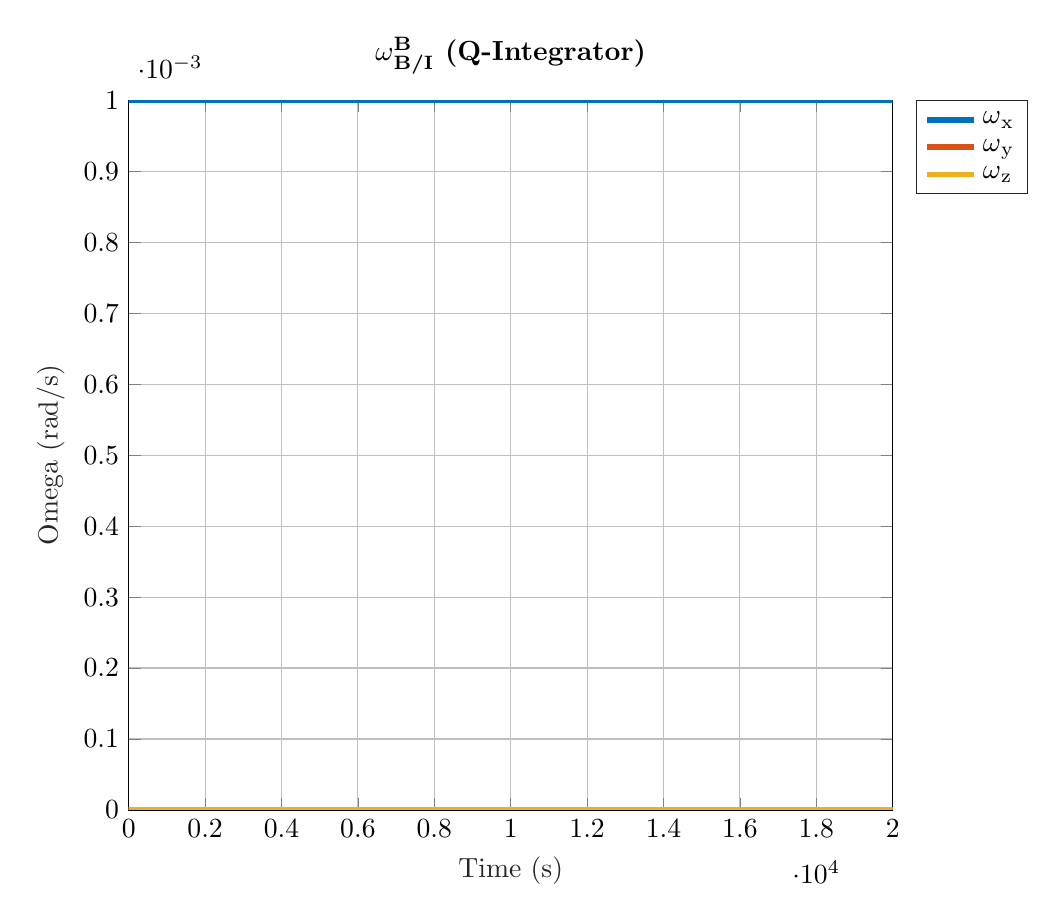 % This file was created by matlab2tikz.
%
%The latest updates can be retrieved from
%  http://www.mathworks.com/matlabcentral/fileexchange/22022-matlab2tikz-matlab2tikz
%where you can also make suggestions and rate matlab2tikz.
%
\definecolor{mycolor1}{rgb}{0.0,0.447,0.741}%
\definecolor{mycolor2}{rgb}{0.85,0.325,0.098}%
\definecolor{mycolor3}{rgb}{0.929,0.694,0.125}%
%
\begin{tikzpicture}

\begin{axis}[%
width=3.82in,
height=3.548in,
at={(0.641in,0.481in)},
scale only axis,
xmin=0,
xmax=20000,
xlabel style={font=\color{white!15!black}},
xlabel={Time (s)},
ymin=0,
ymax=0.001,
ylabel style={font=\color{white!15!black}},
ylabel={Omega (rad/s)},
axis background/.style={fill=white},
title style={font=\bfseries},
title={$\omega{}^\text{B}_{\text{B/I}}\text{ (Q-Integrator)}$},
xmajorgrids,
ymajorgrids,
legend style={at={(1.03,1)}, anchor=north west, legend cell align=left, align=left, draw=white!15!black}
]
\addplot [color=mycolor1, line width=2.0pt]
  table[row sep=crcr]{%
0	0.001\\
3.707e-07	0.001\\
7.415e-07	0.001\\
1.112e-06	0.001\\
1.483e-06	0.001\\
3.337e-06	0.001\\
5.19e-06	0.001\\
7.044e-06	0.001\\
8.898e-06	0.001\\
1.817e-05	0.001\\
2.743e-05	0.001\\
3.67e-05	0.001\\
4.597e-05	0.001\\
9.231e-05	0.001\\
0.0	0.001\\
0.0	0.001\\
0.0	0.001\\
0.0	0.001\\
0.001	0.001\\
0.001	0.001\\
0.001	0.001\\
0.002	0.001\\
0.003	0.001\\
0.005	0.001\\
0.006	0.001\\
0.012	0.001\\
0.017	0.001\\
0.023	0.001\\
0.029	0.001\\
0.058	0.001\\
0.087	0.001\\
0.116	0.001\\
0.145	0.001\\
0.29	0.001\\
0.434	0.001\\
0.579	0.001\\
0.724	0.001\\
1.448	0.001\\
2.172	0.001\\
2.896	0.001\\
3.62	0.001\\
6.559	0.001\\
9.499	0.001\\
12.438	0.001\\
15.377	0.001\\
19.302	0.001\\
23.227	0.001\\
27.152	0.001\\
31.077	0.001\\
35.595	0.001\\
40.114	0.001\\
44.632	0.001\\
49.15	0.001\\
54.103	0.001\\
59.056	0.001\\
64.009	0.001\\
68.961	0.001\\
74.262	0.001\\
79.563	0.001\\
84.864	0.001\\
90.164	0.001\\
95.758	0.001\\
101.352	0.001\\
106.946	0.001\\
112.54	0.001\\
118.389	0.001\\
124.238	0.001\\
130.088	0.001\\
135.937	0.001\\
142.014	0.001\\
148.09	0.001\\
154.167	0.001\\
160.244	0.001\\
166.526	0.001\\
172.809	0.001\\
179.092	0.001\\
185.374	0.001\\
191.846	0.001\\
198.318	0.001\\
204.79	0.001\\
211.262	0.001\\
217.91	0.001\\
224.557	0.001\\
231.205	0.001\\
237.852	0.001\\
244.664	0.001\\
251.476	0.001\\
258.288	0.001\\
265.1	0.001\\
272.067	0.001\\
279.034	0.001\\
286.001	0.001\\
292.968	0.001\\
300.082	0.001\\
307.197	0.001\\
314.311	0.001\\
321.426	0.001\\
328.681	0.001\\
335.936	0.001\\
343.191	0.001\\
350.446	0.001\\
357.837	0.001\\
365.227	0.001\\
372.618	0.001\\
380.008	0.001\\
387.529	0.001\\
395.05	0.001\\
402.571	0.001\\
410.092	0.001\\
417.74	0.001\\
425.388	0.001\\
433.035	0.001\\
440.683	0.001\\
448.454	0.001\\
456.225	0.001\\
463.996	0.001\\
471.767	0.001\\
479.658	0.001\\
487.55	0.001\\
495.441	0.001\\
503.332	0.001\\
511.342	0.001\\
519.352	0.001\\
527.362	0.001\\
535.372	0.001\\
543.498	0.001\\
551.624	0.001\\
559.751	0.001\\
567.877	0.001\\
576.119	0.001\\
584.361	0.001\\
592.603	0.001\\
600.844	0.001\\
609.201	0.001\\
617.557	0.001\\
625.913	0.001\\
634.269	0.001\\
642.74	0.001\\
651.21	0.001\\
659.681	0.001\\
668.151	0.001\\
676.735	0.001\\
685.32	0.001\\
693.904	0.001\\
702.489	0.001\\
711.188	0.001\\
719.887	0.001\\
728.586	0.001\\
737.285	0.001\\
746.099	0.001\\
754.914	0.001\\
763.728	0.001\\
772.543	0.001\\
781.474	0.001\\
790.405	0.001\\
799.337	0.001\\
808.268	0.001\\
817.318	0.001\\
826.368	0.001\\
835.418	0.001\\
844.468	0.001\\
853.639	0.001\\
862.81	0.001\\
871.981	0.001\\
881.152	0.001\\
890.399	0.001\\
899.646	0.001\\
908.893	0.001\\
918.141	0.001\\
927.272	0.001\\
936.403	0.001\\
945.534	0.001\\
954.665	0.001\\
963.681	0.001\\
972.698	0.001\\
981.714	0.001\\
990.731	0.001\\
999.634	0.001\\
1008.538	0.001\\
1017.442	0.001\\
1026.345	0.001\\
1035.138	0.001\\
1043.93	0.001\\
1052.722	0.001\\
1061.515	0.001\\
1070.196	0.001\\
1078.878	0.001\\
1087.56	0.001\\
1096.242	0.001\\
1104.814	0.001\\
1113.385	0.001\\
1121.957	0.001\\
1130.529	0.001\\
1138.99	0.001\\
1147.452	0.001\\
1155.914	0.001\\
1164.375	0.001\\
1172.727	0.001\\
1181.078	0.001\\
1189.429	0.001\\
1197.781	0.001\\
1206.021	0.001\\
1214.261	0.001\\
1222.501	0.001\\
1230.741	0.001\\
1238.869	0.001\\
1246.997	0.001\\
1255.125	0.001\\
1263.253	0.001\\
1271.266	0.001\\
1279.28	0.001\\
1287.294	0.001\\
1295.308	0.001\\
1303.206	0.001\\
1311.103	0.001\\
1319.001	0.001\\
1326.899	0.001\\
1334.678	0.001\\
1342.457	0.001\\
1350.236	0.001\\
1358.015	0.001\\
1365.673	0.001\\
1373.33	0.001\\
1380.987	0.001\\
1388.645	0.001\\
1396.176	0.001\\
1403.708	0.001\\
1411.24	0.001\\
1418.771	0.001\\
1426.173	0.001\\
1433.575	0.001\\
1440.976	0.001\\
1448.378	0.001\\
1455.644	0.001\\
1462.911	0.001\\
1470.177	0.001\\
1477.443	0.001\\
1484.568	0.001\\
1491.692	0.001\\
1498.817	0.001\\
1505.942	0.001\\
1512.917	0.001\\
1519.893	0.001\\
1526.868	0.001\\
1533.844	0.001\\
1540.661	0.001\\
1547.478	0.001\\
1554.296	0.001\\
1561.113	0.001\\
1567.762	0.001\\
1574.411	0.001\\
1581.059	0.001\\
1587.708	0.001\\
1594.174	0.001\\
1600.641	0.001\\
1607.107	0.001\\
1613.574	0.001\\
1619.842	0.001\\
1626.11	0.001\\
1632.378	0.001\\
1638.646	0.001\\
1644.694	0.001\\
1650.742	0.001\\
1656.791	0.001\\
1662.839	0.001\\
1668.64	0.001\\
1674.441	0.001\\
1680.242	0.001\\
1686.043	0.001\\
1691.557	0.001\\
1697.072	0.001\\
1702.586	0.001\\
1708.101	0.001\\
1713.271	0.001\\
1718.441	0.001\\
1723.61	0.001\\
1728.78	0.001\\
1733.506	0.001\\
1738.232	0.001\\
1742.958	0.001\\
1747.684	0.001\\
1751.745	0.001\\
1755.807	0.001\\
1759.868	0.001\\
1763.93	0.001\\
1767.93	0.001\\
1771.93	0.001\\
1775.93	0.001\\
1779.93	0.001\\
1784.5	0.001\\
1789.071	0.001\\
1793.641	0.001\\
1798.212	0.001\\
1803.205	0.001\\
1808.198	0.001\\
1813.191	0.001\\
1818.185	0.001\\
1823.519	0.001\\
1828.853	0.001\\
1834.187	0.001\\
1839.521	0.001\\
1845.144	0.001\\
1850.767	0.001\\
1856.39	0.001\\
1862.012	0.001\\
1867.887	0.001\\
1873.762	0.001\\
1879.636	0.001\\
1885.511	0.001\\
1891.611	0.001\\
1897.71	0.001\\
1903.81	0.001\\
1909.909	0.001\\
1916.213	0.001\\
1922.516	0.001\\
1928.82	0.001\\
1935.124	0.001\\
1941.615	0.001\\
1948.106	0.001\\
1954.597	0.001\\
1961.089	0.001\\
1967.754	0.001\\
1974.42	0.001\\
1981.085	0.001\\
1987.751	0.001\\
1994.58	0.001\\
2001.408	0.001\\
2008.237	0.001\\
2015.066	0.001\\
2022.049	0.001\\
2029.032	0.001\\
2036.015	0.001\\
2042.999	0.001\\
2050.128	0.001\\
2057.258	0.001\\
2064.388	0.001\\
2071.517	0.001\\
2078.787	0.001\\
2086.057	0.001\\
2093.327	0.001\\
2100.597	0.001\\
2108.002	0.001\\
2115.406	0.001\\
2122.811	0.001\\
2130.215	0.001\\
2137.75	0.001\\
2145.285	0.001\\
2152.819	0.001\\
2160.354	0.001\\
2168.015	0.001\\
2175.676	0.001\\
2183.337	0.001\\
2190.998	0.001\\
2198.782	0.001\\
2206.566	0.001\\
2214.349	0.001\\
2222.133	0.001\\
2230.038	0.001\\
2237.942	0.001\\
2245.846	0.001\\
2253.75	0.001\\
2261.772	0.001\\
2269.795	0.001\\
2277.817	0.001\\
2285.839	0.001\\
2293.978	0.001\\
2302.117	0.001\\
2310.256	0.001\\
2318.394	0.001\\
2326.648	0.001\\
2334.902	0.001\\
2343.156	0.001\\
2351.41	0.001\\
2359.779	0.001\\
2368.147	0.001\\
2376.516	0.001\\
2384.884	0.001\\
2393.367	0.001\\
2401.849	0.001\\
2410.332	0.001\\
2418.814	0.001\\
2427.411	0.001\\
2436.008	0.001\\
2444.604	0.001\\
2453.201	0.001\\
2461.912	0.001\\
2470.623	0.001\\
2479.335	0.001\\
2488.046	0.001\\
2496.873	0.001\\
2505.7	0.001\\
2514.527	0.001\\
2523.353	0.001\\
2532.297	0.001\\
2541.241	0.001\\
2550.185	0.001\\
2559.129	0.001\\
2568.191	0.001\\
2577.254	0.001\\
2586.317	0.001\\
2595.38	0.001\\
2604.564	0.001\\
2613.748	0.001\\
2622.932	0.001\\
2632.116	0.001\\
2641.351	0.001\\
2650.585	0.001\\
2659.82	0.001\\
2669.055	0.001\\
2678.174	0.001\\
2687.293	0.001\\
2696.412	0.001\\
2705.53	0.001\\
2714.535	0.001\\
2723.539	0.001\\
2732.544	0.001\\
2741.548	0.001\\
2750.44	0.001\\
2759.332	0.001\\
2768.224	0.001\\
2777.116	0.001\\
2785.896	0.001\\
2794.677	0.001\\
2803.457	0.001\\
2812.238	0.001\\
2820.908	0.001\\
2829.578	0.001\\
2838.248	0.001\\
2846.918	0.001\\
2855.478	0.001\\
2864.038	0.001\\
2872.598	0.001\\
2881.159	0.001\\
2889.609	0.001\\
2898.059	0.001\\
2906.509	0.001\\
2914.959	0.001\\
2923.298	0.001\\
2931.638	0.001\\
2939.977	0.001\\
2948.317	0.001\\
2956.545	0.001\\
2964.774	0.001\\
2973.002	0.001\\
2981.23	0.001\\
2989.346	0.001\\
2997.462	0.001\\
3005.578	0.001\\
3013.694	0.001\\
3021.695	0.001\\
3029.697	0.001\\
3037.698	0.001\\
3045.7	0.001\\
3053.585	0.001\\
3061.471	0.001\\
3069.356	0.001\\
3077.241	0.001\\
3085.008	0.001\\
3092.774	0.001\\
3100.541	0.001\\
3108.307	0.001\\
3115.951	0.001\\
3123.595	0.001\\
3131.239	0.001\\
3138.884	0.001\\
3146.402	0.001\\
3153.92	0.001\\
3161.438	0.001\\
3168.956	0.001\\
3176.344	0.001\\
3183.731	0.001\\
3191.119	0.001\\
3198.507	0.001\\
3205.758	0.001\\
3213.01	0.001\\
3220.261	0.001\\
3227.513	0.001\\
3234.622	0.001\\
3241.731	0.001\\
3248.841	0.001\\
3255.95	0.001\\
3262.909	0.001\\
3269.868	0.001\\
3276.828	0.001\\
3283.787	0.001\\
3290.587	0.001\\
3297.387	0.001\\
3304.187	0.001\\
3310.987	0.001\\
3317.617	0.001\\
3324.247	0.001\\
3330.877	0.001\\
3337.507	0.001\\
3343.953	0.001\\
3350.4	0.001\\
3356.846	0.001\\
3363.292	0.001\\
3369.538	0.001\\
3375.784	0.001\\
3382.03	0.001\\
3388.276	0.001\\
3394.299	0.001\\
3400.323	0.001\\
3406.347	0.001\\
3412.37	0.001\\
3418.143	0.001\\
3423.915	0.001\\
3429.688	0.001\\
3435.461	0.001\\
3440.942	0.001\\
3446.423	0.001\\
3451.904	0.001\\
3457.386	0.001\\
3462.514	0.001\\
3467.643	0.001\\
3472.772	0.001\\
3477.9	0.001\\
3482.57	0.001\\
3487.24	0.001\\
3491.909	0.001\\
3496.579	0.001\\
3500.542	0.001\\
3504.506	0.001\\
3508.47	0.001\\
3512.433	0.001\\
3516.501	0.001\\
3520.569	0.001\\
3524.637	0.001\\
3528.704	0.001\\
3533.322	0.001\\
3537.941	0.001\\
3542.559	0.001\\
3547.177	0.001\\
3552.207	0.001\\
3557.238	0.001\\
3562.268	0.001\\
3567.299	0.001\\
3572.664	0.001\\
3578.03	0.001\\
3583.395	0.001\\
3588.76	0.001\\
3594.41	0.001\\
3600.059	0.001\\
3605.709	0.001\\
3611.358	0.001\\
3617.257	0.001\\
3623.155	0.001\\
3629.054	0.001\\
3634.952	0.001\\
3641.073	0.001\\
3647.194	0.001\\
3653.315	0.001\\
3659.436	0.001\\
3665.759	0.001\\
3672.082	0.001\\
3678.405	0.001\\
3684.728	0.001\\
3691.238	0.001\\
3697.747	0.001\\
3704.256	0.001\\
3710.766	0.001\\
3717.448	0.001\\
3724.131	0.001\\
3730.813	0.001\\
3737.495	0.001\\
3744.34	0.001\\
3751.185	0.001\\
3758.03	0.001\\
3764.875	0.001\\
3771.873	0.001\\
3778.871	0.001\\
3785.869	0.001\\
3792.867	0.001\\
3800.011	0.001\\
3807.156	0.001\\
3814.3	0.001\\
3821.444	0.001\\
3828.727	0.001\\
3836.011	0.001\\
3843.295	0.001\\
3850.578	0.001\\
3857.996	0.001\\
3865.414	0.001\\
3872.832	0.001\\
3880.25	0.001\\
3887.798	0.001\\
3895.345	0.001\\
3902.893	0.001\\
3910.44	0.001\\
3918.114	0.001\\
3925.787	0.001\\
3933.461	0.001\\
3941.134	0.001\\
3948.93	0.001\\
3956.726	0.001\\
3964.522	0.001\\
3972.318	0.001\\
3980.235	0.001\\
3988.151	0.001\\
3996.067	0.001\\
4003.983	0.001\\
4012.017	0.001\\
4020.051	0.001\\
4028.085	0.001\\
4036.119	0.001\\
4044.27	0.001\\
4052.42	0.001\\
4060.571	0.001\\
4068.721	0.001\\
4076.987	0.001\\
4085.252	0.001\\
4093.518	0.001\\
4101.783	0.001\\
4110.163	0.001\\
4118.543	0.001\\
4126.923	0.001\\
4135.303	0.001\\
4143.797	0.001\\
4152.291	0.001\\
4160.785	0.001\\
4169.279	0.001\\
4177.887	0.001\\
4186.495	0.001\\
4195.103	0.001\\
4203.712	0.001\\
4212.434	0.001\\
4221.157	0.001\\
4229.88	0.001\\
4238.603	0.001\\
4247.442	0.001\\
4256.28	0.001\\
4265.119	0.001\\
4273.957	0.001\\
4282.913	0.001\\
4291.869	0.001\\
4300.824	0.001\\
4309.78	0.001\\
4318.855	0.001\\
4327.93	0.001\\
4337.004	0.001\\
4346.079	0.001\\
4355.276	0.001\\
4364.472	0.001\\
4373.669	0.001\\
4382.865	0.001\\
4392.088	0.001\\
4401.311	0.001\\
4410.534	0.001\\
4419.757	0.001\\
4428.865	0.001\\
4437.972	0.001\\
4447.079	0.001\\
4456.186	0.001\\
4465.179	0.001\\
4474.173	0.001\\
4483.166	0.001\\
4492.159	0.001\\
4501.039	0.001\\
4509.92	0.001\\
4518.801	0.001\\
4527.681	0.001\\
4536.451	0.001\\
4545.22	0.001\\
4553.99	0.001\\
4562.759	0.001\\
4571.418	0.001\\
4580.077	0.001\\
4588.736	0.001\\
4597.395	0.001\\
4605.944	0.001\\
4614.494	0.001\\
4623.043	0.001\\
4631.592	0.001\\
4640.031	0.001\\
4648.47	0.001\\
4656.909	0.001\\
4665.348	0.001\\
4673.676	0.001\\
4682.004	0.001\\
4690.333	0.001\\
4698.661	0.001\\
4706.879	0.001\\
4715.096	0.001\\
4723.313	0.001\\
4731.53	0.001\\
4739.634	0.001\\
4747.739	0.001\\
4755.843	0.001\\
4763.948	0.001\\
4771.938	0.001\\
4779.928	0.001\\
4787.918	0.001\\
4795.908	0.001\\
4803.782	0.001\\
4811.655	0.001\\
4819.529	0.001\\
4827.402	0.001\\
4835.156	0.001\\
4842.911	0.001\\
4850.665	0.001\\
4858.419	0.001\\
4866.051	0.001\\
4873.683	0.001\\
4881.314	0.001\\
4888.946	0.001\\
4896.452	0.001\\
4903.957	0.001\\
4911.462	0.001\\
4918.967	0.001\\
4926.342	0.001\\
4933.716	0.001\\
4941.09	0.001\\
4948.464	0.001\\
4955.702	0.001\\
4962.939	0.001\\
4970.177	0.001\\
4977.415	0.001\\
4984.509	0.001\\
4991.604	0.001\\
4998.698	0.001\\
5005.793	0.001\\
5012.737	0.001\\
5019.68	0.001\\
5026.624	0.001\\
5033.568	0.001\\
5040.351	0.001\\
5047.135	0.001\\
5053.918	0.001\\
5060.702	0.001\\
5067.314	0.001\\
5073.926	0.001\\
5080.539	0.001\\
5087.151	0.001\\
5093.578	0.001\\
5100.005	0.001\\
5106.432	0.001\\
5112.859	0.001\\
5119.084	0.001\\
5125.308	0.001\\
5131.533	0.001\\
5137.758	0.001\\
5143.758	0.001\\
5149.757	0.001\\
5155.757	0.001\\
5161.757	0.001\\
5167.503	0.001\\
5173.248	0.001\\
5178.994	0.001\\
5184.739	0.001\\
5190.188	0.001\\
5195.637	0.001\\
5201.087	0.001\\
5206.536	0.001\\
5211.624	0.001\\
5216.713	0.001\\
5221.801	0.001\\
5226.89	0.001\\
5231.504	0.001\\
5236.118	0.001\\
5240.733	0.001\\
5245.347	0.001\\
5249.209	0.001\\
5253.071	0.001\\
5256.933	0.001\\
5260.795	0.001\\
5264.92	0.001\\
5269.046	0.001\\
5273.171	0.001\\
5277.296	0.001\\
5281.956	0.001\\
5286.615	0.001\\
5291.274	0.001\\
5295.933	0.001\\
5300.996	0.001\\
5306.059	0.001\\
5311.122	0.001\\
5316.185	0.001\\
5321.577	0.001\\
5326.97	0.001\\
5332.362	0.001\\
5337.755	0.001\\
5343.428	0.001\\
5349.101	0.001\\
5354.774	0.001\\
5360.447	0.001\\
5366.366	0.001\\
5372.285	0.001\\
5378.204	0.001\\
5384.123	0.001\\
5390.263	0.001\\
5396.403	0.001\\
5402.543	0.001\\
5408.682	0.001\\
5415.023	0.001\\
5421.363	0.001\\
5427.703	0.001\\
5434.044	0.001\\
5440.569	0.001\\
5447.094	0.001\\
5453.62	0.001\\
5460.145	0.001\\
5466.842	0.001\\
5473.539	0.001\\
5480.237	0.001\\
5486.934	0.001\\
5493.793	0.001\\
5500.652	0.001\\
5507.51	0.001\\
5514.369	0.001\\
5521.381	0.001\\
5528.392	0.001\\
5535.404	0.001\\
5542.415	0.001\\
5549.572	0.001\\
5556.729	0.001\\
5563.885	0.001\\
5571.042	0.001\\
5578.338	0.001\\
5585.634	0.001\\
5592.93	0.001\\
5600.226	0.001\\
5607.655	0.001\\
5615.085	0.001\\
5622.514	0.001\\
5629.944	0.001\\
5637.503	0.001\\
5645.062	0.001\\
5652.621	0.001\\
5660.18	0.001\\
5667.864	0.001\\
5675.549	0.001\\
5683.233	0.001\\
5690.918	0.001\\
5698.724	0.001\\
5706.531	0.001\\
5714.338	0.001\\
5722.145	0.001\\
5730.072	0.001\\
5737.999	0.001\\
5745.925	0.001\\
5753.852	0.001\\
5761.897	0.001\\
5769.941	0.001\\
5777.986	0.001\\
5786.03	0.001\\
5794.191	0.001\\
5802.352	0.001\\
5810.512	0.001\\
5818.673	0.001\\
5826.949	0.001\\
5835.225	0.001\\
5843.5	0.001\\
5851.776	0.001\\
5860.166	0.001\\
5868.556	0.001\\
5876.946	0.001\\
5885.337	0.001\\
5893.841	0.001\\
5902.345	0.001\\
5910.849	0.001\\
5919.353	0.001\\
5927.972	0.001\\
5936.59	0.001\\
5945.208	0.001\\
5953.827	0.001\\
5962.56	0.001\\
5971.293	0.001\\
5980.026	0.001\\
5988.759	0.001\\
5997.608	0.001\\
6006.457	0.001\\
6015.306	0.001\\
6024.155	0.001\\
6033.121	0.001\\
6042.087	0.001\\
6051.054	0.001\\
6060.02	0.001\\
6069.105	0.001\\
6078.191	0.001\\
6087.276	0.001\\
6096.362	0.001\\
6105.569	0.001\\
6114.777	0.001\\
6123.984	0.001\\
6133.192	0.001\\
6142.404	0.001\\
6151.617	0.001\\
6160.83	0.001\\
6170.042	0.001\\
6179.139	0.001\\
6188.236	0.001\\
6197.333	0.001\\
6206.43	0.001\\
6215.413	0.001\\
6224.396	0.001\\
6233.379	0.001\\
6242.362	0.001\\
6251.233	0.001\\
6260.104	0.001\\
6268.975	0.001\\
6277.845	0.001\\
6286.605	0.001\\
6295.365	0.001\\
6304.124	0.001\\
6312.884	0.001\\
6321.533	0.001\\
6330.182	0.001\\
6338.832	0.001\\
6347.481	0.001\\
6356.02	0.001\\
6364.559	0.001\\
6373.099	0.001\\
6381.638	0.001\\
6390.067	0.001\\
6398.496	0.001\\
6406.925	0.001\\
6415.355	0.001\\
6423.673	0.001\\
6431.992	0.001\\
6440.31	0.001\\
6448.629	0.001\\
6456.836	0.001\\
6465.043	0.001\\
6473.25	0.001\\
6481.457	0.001\\
6489.552	0.001\\
6497.646	0.001\\
6505.741	0.001\\
6513.835	0.001\\
6521.815	0.001\\
6529.795	0.001\\
6537.774	0.001\\
6545.754	0.001\\
6553.617	0.001\\
6561.48	0.001\\
6569.343	0.001\\
6577.206	0.001\\
6584.95	0.001\\
6592.693	0.001\\
6600.437	0.001\\
6608.18	0.001\\
6615.801	0.001\\
6623.422	0.001\\
6631.042	0.001\\
6638.663	0.001\\
6646.157	0.001\\
6653.651	0.001\\
6661.144	0.001\\
6668.638	0.001\\
6676.001	0.001\\
6683.363	0.001\\
6690.725	0.001\\
6698.087	0.001\\
6705.313	0.001\\
6712.538	0.001\\
6719.763	0.001\\
6726.988	0.001\\
6734.07	0.001\\
6741.151	0.001\\
6748.232	0.001\\
6755.314	0.001\\
6762.244	0.001\\
6769.174	0.001\\
6776.103	0.001\\
6783.033	0.001\\
6789.802	0.001\\
6796.571	0.001\\
6803.34	0.001\\
6810.109	0.001\\
6816.705	0.001\\
6823.301	0.001\\
6829.898	0.001\\
6836.494	0.001\\
6842.904	0.001\\
6849.314	0.001\\
6855.723	0.001\\
6862.133	0.001\\
6868.339	0.001\\
6874.545	0.001\\
6880.75	0.001\\
6886.956	0.001\\
6892.934	0.001\\
6898.913	0.001\\
6904.892	0.001\\
6910.87	0.001\\
6916.591	0.001\\
6922.312	0.001\\
6928.033	0.001\\
6933.754	0.001\\
6939.174	0.001\\
6944.595	0.001\\
6950.015	0.001\\
6955.435	0.001\\
6960.487	0.001\\
6965.539	0.001\\
6970.591	0.001\\
6975.643	0.001\\
6980.206	0.001\\
6984.769	0.001\\
6989.332	0.001\\
6993.895	0.001\\
6997.658	0.001\\
7001.421	0.001\\
7005.184	0.001\\
7008.947	0.001\\
7013.119	0.001\\
7017.29	0.001\\
7021.462	0.001\\
7025.633	0.001\\
7030.326	0.001\\
7035.018	0.001\\
7039.71	0.001\\
7044.403	0.001\\
7049.492	0.001\\
7054.582	0.001\\
7059.671	0.001\\
7064.761	0.001\\
7070.175	0.001\\
7075.59	0.001\\
7081.004	0.001\\
7086.419	0.001\\
7092.111	0.001\\
7097.803	0.001\\
7103.496	0.001\\
7109.188	0.001\\
7115.124	0.001\\
7121.061	0.001\\
7126.997	0.001\\
7132.933	0.001\\
7139.088	0.001\\
7145.243	0.001\\
7151.399	0.001\\
7157.554	0.001\\
7163.908	0.001\\
7170.263	0.001\\
7176.617	0.001\\
7182.972	0.001\\
7189.51	0.001\\
7196.049	0.001\\
7202.587	0.001\\
7209.125	0.001\\
7215.835	0.001\\
7222.544	0.001\\
7229.254	0.001\\
7235.963	0.001\\
7242.834	0.001\\
7249.704	0.001\\
7256.575	0.001\\
7263.445	0.001\\
7270.467	0.001\\
7277.49	0.001\\
7284.512	0.001\\
7291.535	0.001\\
7298.702	0.001\\
7305.869	0.001\\
7313.036	0.001\\
7320.204	0.001\\
7327.51	0.001\\
7334.815	0.001\\
7342.121	0.001\\
7349.427	0.001\\
7356.867	0.001\\
7364.306	0.001\\
7371.745	0.001\\
7379.185	0.001\\
7386.753	0.001\\
7394.321	0.001\\
7401.889	0.001\\
7409.458	0.001\\
7417.151	0.001\\
7424.845	0.001\\
7432.539	0.001\\
7440.232	0.001\\
7448.048	0.001\\
7455.864	0.001\\
7463.68	0.001\\
7471.496	0.001\\
7479.431	0.001\\
7487.367	0.001\\
7495.302	0.001\\
7503.238	0.001\\
7511.291	0.001\\
7519.344	0.001\\
7527.397	0.001\\
7535.45	0.001\\
7543.619	0.001\\
7551.789	0.001\\
7559.958	0.001\\
7568.127	0.001\\
7576.411	0.001\\
7584.696	0.001\\
7592.98	0.001\\
7601.264	0.001\\
7609.663	0.001\\
7618.061	0.001\\
7626.46	0.001\\
7634.858	0.001\\
7643.371	0.001\\
7651.883	0.001\\
7660.396	0.001\\
7668.909	0.001\\
7677.535	0.001\\
7686.162	0.001\\
7694.789	0.001\\
7703.416	0.001\\
7712.158	0.001\\
7720.899	0.001\\
7729.641	0.001\\
7738.382	0.001\\
7747.24	0.001\\
7756.098	0.001\\
7764.955	0.001\\
7773.813	0.001\\
7782.788	0.001\\
7791.762	0.001\\
7800.737	0.001\\
7809.712	0.001\\
7818.807	0.001\\
7827.901	0.001\\
7836.996	0.001\\
7846.09	0.001\\
7855.307	0.001\\
7864.523	0.001\\
7873.74	0.001\\
7882.956	0.001\\
7892.16	0.001\\
7901.365	0.001\\
7910.569	0.001\\
7919.773	0.001\\
7928.861	0.001\\
7937.95	0.001\\
7947.038	0.001\\
7956.127	0.001\\
7965.101	0.001\\
7974.076	0.001\\
7983.051	0.001\\
7992.025	0.001\\
8000.888	0.001\\
8009.75	0.001\\
8018.613	0.001\\
8027.475	0.001\\
8036.227	0.001\\
8044.978	0.001\\
8053.73	0.001\\
8062.481	0.001\\
8071.122	0.001\\
8079.763	0.001\\
8088.404	0.001\\
8097.046	0.001\\
8105.577	0.001\\
8114.108	0.001\\
8122.639	0.001\\
8131.17	0.001\\
8139.591	0.001\\
8148.012	0.001\\
8156.433	0.001\\
8164.854	0.001\\
8173.164	0.001\\
8181.475	0.001\\
8189.785	0.001\\
8198.096	0.001\\
8206.295	0.001\\
8214.493	0.001\\
8222.692	0.001\\
8230.891	0.001\\
8238.977	0.001\\
8247.063	0.001\\
8255.149	0.001\\
8263.235	0.001\\
8271.206	0.001\\
8279.177	0.001\\
8287.149	0.001\\
8295.12	0.001\\
8302.974	0.001\\
8310.829	0.001\\
8318.683	0.001\\
8326.537	0.001\\
8334.272	0.001\\
8342.006	0.001\\
8349.741	0.001\\
8357.475	0.001\\
8365.087	0.001\\
8372.698	0.001\\
8380.31	0.001\\
8387.921	0.001\\
8395.405	0.001\\
8402.89	0.001\\
8410.374	0.001\\
8417.858	0.001\\
8425.211	0.001\\
8432.563	0.001\\
8439.915	0.001\\
8447.268	0.001\\
8454.482	0.001\\
8461.697	0.001\\
8468.912	0.001\\
8476.127	0.001\\
8483.197	0.001\\
8490.268	0.001\\
8497.338	0.001\\
8504.409	0.001\\
8511.327	0.001\\
8518.245	0.001\\
8525.164	0.001\\
8532.082	0.001\\
8538.839	0.001\\
8545.595	0.001\\
8552.351	0.001\\
8559.108	0.001\\
8565.691	0.001\\
8572.274	0.001\\
8578.857	0.001\\
8585.44	0.001\\
8591.836	0.001\\
8598.231	0.001\\
8604.626	0.001\\
8611.022	0.001\\
8617.211	0.001\\
8623.401	0.001\\
8629.591	0.001\\
8635.781	0.001\\
8641.741	0.001\\
8647.702	0.001\\
8653.663	0.001\\
8659.624	0.001\\
8665.324	0.001\\
8671.024	0.001\\
8676.725	0.001\\
8682.425	0.001\\
8687.821	0.001\\
8693.217	0.001\\
8698.612	0.001\\
8704.008	0.001\\
8709.029	0.001\\
8714.05	0.001\\
8719.071	0.001\\
8724.092	0.001\\
8728.611	0.001\\
8733.13	0.001\\
8737.649	0.001\\
8742.168	0.001\\
8745.841	0.001\\
8749.513	0.001\\
8753.186	0.001\\
8756.859	0.001\\
8761.065	0.001\\
8765.271	0.001\\
8769.478	0.001\\
8773.684	0.001\\
8778.402	0.001\\
8783.12	0.001\\
8787.838	0.001\\
8792.556	0.001\\
8797.665	0.001\\
8802.775	0.001\\
8807.885	0.001\\
8812.995	0.001\\
8818.426	0.001\\
8823.858	0.001\\
8829.29	0.001\\
8834.721	0.001\\
8840.428	0.001\\
8846.135	0.001\\
8851.842	0.001\\
8857.549	0.001\\
8863.499	0.001\\
8869.448	0.001\\
8875.398	0.001\\
8881.347	0.001\\
8887.514	0.001\\
8893.681	0.001\\
8899.848	0.001\\
8906.015	0.001\\
8912.381	0.001\\
8918.746	0.001\\
8925.112	0.001\\
8931.477	0.001\\
8938.026	0.001\\
8944.574	0.001\\
8951.123	0.001\\
8957.671	0.001\\
8964.39	0.001\\
8971.109	0.001\\
8977.828	0.001\\
8984.547	0.001\\
8991.427	0.001\\
8998.306	0.001\\
9005.185	0.001\\
9012.065	0.001\\
9019.096	0.001\\
9026.127	0.001\\
9033.158	0.001\\
9040.188	0.001\\
9047.364	0.001\\
9054.539	0.001\\
9061.715	0.001\\
9068.89	0.001\\
9076.204	0.001\\
9083.517	0.001\\
9090.831	0.001\\
9098.145	0.001\\
9105.591	0.001\\
9113.038	0.001\\
9120.485	0.001\\
9127.932	0.001\\
9135.507	0.001\\
9143.083	0.001\\
9150.659	0.001\\
9158.234	0.001\\
9165.935	0.001\\
9173.636	0.001\\
9181.336	0.001\\
9189.037	0.001\\
9196.86	0.001\\
9204.683	0.001\\
9212.505	0.001\\
9220.328	0.001\\
9228.27	0.001\\
9236.213	0.001\\
9244.155	0.001\\
9252.097	0.001\\
9260.157	0.001\\
9268.217	0.001\\
9276.277	0.001\\
9284.337	0.001\\
9292.513	0.001\\
9300.689	0.001\\
9308.864	0.001\\
9317.04	0.001\\
9325.331	0.001\\
9333.622	0.001\\
9341.913	0.001\\
9350.203	0.001\\
9358.609	0.001\\
9367.014	0.001\\
9375.419	0.001\\
9383.824	0.001\\
9392.343	0.001\\
9400.862	0.001\\
9409.381	0.001\\
9417.9	0.001\\
9426.534	0.001\\
9435.167	0.001\\
9443.8	0.001\\
9452.434	0.001\\
9461.182	0.001\\
9469.93	0.001\\
9478.679	0.001\\
9487.427	0.001\\
9496.291	0.001\\
9505.155	0.001\\
9514.02	0.001\\
9522.884	0.001\\
9531.865	0.001\\
9540.847	0.001\\
9549.829	0.001\\
9558.811	0.001\\
9567.912	0.001\\
9577.013	0.001\\
9586.115	0.001\\
9595.216	0.001\\
9604.44	0.001\\
9613.663	0.001\\
9622.887	0.001\\
9632.111	0.001\\
9641.308	0.001\\
9650.506	0.001\\
9659.703	0.001\\
9668.9	0.001\\
9677.982	0.001\\
9687.064	0.001\\
9696.146	0.001\\
9705.228	0.001\\
9714.196	0.001\\
9723.164	0.001\\
9732.133	0.001\\
9741.101	0.001\\
9749.957	0.001\\
9758.813	0.001\\
9767.669	0.001\\
9776.525	0.001\\
9785.27	0.001\\
9794.015	0.001\\
9802.76	0.001\\
9811.505	0.001\\
9820.14	0.001\\
9828.775	0.001\\
9837.41	0.001\\
9846.044	0.001\\
9854.569	0.001\\
9863.094	0.001\\
9871.619	0.001\\
9880.144	0.001\\
9888.558	0.001\\
9896.973	0.001\\
9905.388	0.001\\
9913.802	0.001\\
9922.106	0.001\\
9930.41	0.001\\
9938.714	0.001\\
9947.018	0.001\\
9955.211	0.001\\
9963.403	0.001\\
9971.596	0.001\\
9979.788	0.001\\
9987.867	0.001\\
9995.947	0.001\\
10004.026	0.001\\
10012.106	0.001\\
10020.07	0.001\\
10028.035	0.001\\
10035.999	0.001\\
10043.964	0.001\\
10051.812	0.001\\
10059.659	0.001\\
10067.507	0.001\\
10075.354	0.001\\
10083.082	0.001\\
10090.809	0.001\\
10098.537	0.001\\
10106.264	0.001\\
10113.869	0.001\\
10121.473	0.001\\
10129.077	0.001\\
10136.681	0.001\\
10144.158	0.001\\
10151.635	0.001\\
10159.112	0.001\\
10166.588	0.001\\
10173.933	0.001\\
10181.278	0.001\\
10188.622	0.001\\
10195.967	0.001\\
10203.174	0.001\\
10210.38	0.001\\
10217.587	0.001\\
10224.794	0.001\\
10231.856	0.001\\
10238.918	0.001\\
10245.98	0.001\\
10253.042	0.001\\
10259.951	0.001\\
10266.86	0.001\\
10273.769	0.001\\
10280.679	0.001\\
10287.426	0.001\\
10294.172	0.001\\
10300.919	0.001\\
10307.666	0.001\\
10314.239	0.001\\
10320.812	0.001\\
10327.384	0.001\\
10333.957	0.001\\
10340.341	0.001\\
10346.725	0.001\\
10353.109	0.001\\
10359.493	0.001\\
10365.67	0.001\\
10371.848	0.001\\
10378.025	0.001\\
10384.202	0.001\\
10390.149	0.001\\
10396.096	0.001\\
10402.042	0.001\\
10407.989	0.001\\
10413.673	0.001\\
10419.358	0.001\\
10425.042	0.001\\
10430.726	0.001\\
10436.103	0.001\\
10441.479	0.001\\
10446.855	0.001\\
10452.231	0.001\\
10457.228	0.001\\
10462.224	0.001\\
10467.221	0.001\\
10472.217	0.001\\
10476.701	0.001\\
10481.185	0.001\\
10485.668	0.001\\
10490.152	0.001\\
10493.748	0.001\\
10497.344	0.001\\
10500.941	0.001\\
10504.537	0.001\\
10508.768	0.001\\
10513.0	0.001\\
10517.231	0.001\\
10521.463	0.001\\
10526.199	0.001\\
10530.935	0.001\\
10535.671	0.001\\
10540.407	0.001\\
10545.532	0.001\\
10550.656	0.001\\
10555.781	0.001\\
10560.905	0.001\\
10566.349	0.001\\
10571.793	0.001\\
10577.237	0.001\\
10582.681	0.001\\
10588.399	0.001\\
10594.116	0.001\\
10599.834	0.001\\
10605.552	0.001\\
10611.511	0.001\\
10617.47	0.001\\
10623.429	0.001\\
10629.388	0.001\\
10635.564	0.001\\
10641.74	0.001\\
10647.915	0.001\\
10654.091	0.001\\
10660.464	0.001\\
10666.838	0.001\\
10673.211	0.001\\
10679.585	0.001\\
10686.141	0.001\\
10692.696	0.001\\
10699.252	0.001\\
10705.808	0.001\\
10712.534	0.001\\
10719.26	0.001\\
10725.986	0.001\\
10732.712	0.001\\
10739.598	0.001\\
10746.484	0.001\\
10753.369	0.001\\
10760.255	0.001\\
10767.292	0.001\\
10774.329	0.001\\
10781.367	0.001\\
10788.404	0.001\\
10795.585	0.001\\
10802.766	0.001\\
10809.947	0.001\\
10817.129	0.001\\
10824.448	0.001\\
10831.767	0.001\\
10839.087	0.001\\
10846.406	0.001\\
10853.858	0.001\\
10861.311	0.001\\
10868.763	0.001\\
10876.215	0.001\\
10883.796	0.001\\
10891.377	0.001\\
10898.958	0.001\\
10906.539	0.001\\
10914.245	0.001\\
10921.951	0.001\\
10929.657	0.001\\
10937.363	0.001\\
10945.19	0.001\\
10953.018	0.001\\
10960.846	0.001\\
10968.674	0.001\\
10976.621	0.001\\
10984.568	0.001\\
10992.516	0.001\\
11000.463	0.001\\
11008.528	0.001\\
11016.592	0.001\\
11024.657	0.001\\
11032.722	0.001\\
11040.902	0.001\\
11049.083	0.001\\
11057.264	0.001\\
11065.445	0.001\\
11073.74	0.001\\
11082.036	0.001\\
11090.331	0.001\\
11098.627	0.001\\
11107.037	0.001\\
11115.447	0.001\\
11123.857	0.001\\
11132.266	0.001\\
11140.79	0.001\\
11149.314	0.001\\
11157.838	0.001\\
11166.362	0.001\\
11175.0	0.001\\
11183.638	0.001\\
11192.277	0.001\\
11200.915	0.001\\
11209.668	0.001\\
11218.421	0.001\\
11227.174	0.001\\
11235.927	0.001\\
11244.796	0.001\\
11253.665	0.001\\
11262.534	0.001\\
11271.404	0.001\\
11280.39	0.001\\
11289.377	0.001\\
11298.364	0.001\\
11307.35	0.001\\
11316.457	0.001\\
11325.563	0.001\\
11334.67	0.001\\
11343.776	0.001\\
11353.005	0.001\\
11362.234	0.001\\
11371.463	0.001\\
11380.691	0.001\\
11389.884	0.001\\
11399.076	0.001\\
11408.269	0.001\\
11417.461	0.001\\
11426.539	0.001\\
11435.616	0.001\\
11444.693	0.001\\
11453.77	0.001\\
11462.733	0.001\\
11471.697	0.001\\
11480.66	0.001\\
11489.624	0.001\\
11498.475	0.001\\
11507.326	0.001\\
11516.178	0.001\\
11525.029	0.001\\
11533.769	0.001\\
11542.51	0.001\\
11551.25	0.001\\
11559.991	0.001\\
11568.621	0.001\\
11577.251	0.001\\
11585.881	0.001\\
11594.511	0.001\\
11603.032	0.001\\
11611.552	0.001\\
11620.072	0.001\\
11628.592	0.001\\
11637.002	0.001\\
11645.412	0.001\\
11653.822	0.001\\
11662.232	0.001\\
11670.532	0.001\\
11678.831	0.001\\
11687.13	0.001\\
11695.43	0.001\\
11703.617	0.001\\
11711.805	0.001\\
11719.993	0.001\\
11728.18	0.001\\
11736.255	0.001\\
11744.33	0.001\\
11752.404	0.001\\
11760.479	0.001\\
11768.439	0.001\\
11776.398	0.001\\
11784.358	0.001\\
11792.318	0.001\\
11800.16	0.001\\
11808.003	0.001\\
11815.845	0.001\\
11823.688	0.001\\
11831.41	0.001\\
11839.133	0.001\\
11846.855	0.001\\
11854.578	0.001\\
11862.177	0.001\\
11869.776	0.001\\
11877.375	0.001\\
11884.974	0.001\\
11892.445	0.001\\
11899.916	0.001\\
11907.388	0.001\\
11914.859	0.001\\
11922.198	0.001\\
11929.537	0.001\\
11936.876	0.001\\
11944.215	0.001\\
11951.415	0.001\\
11958.616	0.001\\
11965.817	0.001\\
11973.018	0.001\\
11980.073	0.001\\
11987.129	0.001\\
11994.185	0.001\\
12001.241	0.001\\
12008.143	0.001\\
12015.046	0.001\\
12021.949	0.001\\
12028.851	0.001\\
12035.591	0.001\\
12042.331	0.001\\
12049.071	0.001\\
12055.81	0.001\\
12062.376	0.001\\
12068.941	0.001\\
12075.506	0.001\\
12082.071	0.001\\
12088.447	0.001\\
12094.822	0.001\\
12101.198	0.001\\
12107.574	0.001\\
12113.742	0.001\\
12119.91	0.001\\
12126.078	0.001\\
12132.246	0.001\\
12138.182	0.001\\
12144.119	0.001\\
12150.055	0.001\\
12155.992	0.001\\
12161.664	0.001\\
12167.337	0.001\\
12173.009	0.001\\
12178.681	0.001\\
12184.043	0.001\\
12189.405	0.001\\
12194.767	0.001\\
12200.129	0.001\\
12205.108	0.001\\
12210.086	0.001\\
12215.064	0.001\\
12220.042	0.001\\
12223.579	0.001\\
12227.115	0.001\\
12230.651	0.001\\
12234.188	0.001\\
12237.724	0.001\\
12241.261	0.001\\
12244.797	0.001\\
12248.333	0.001\\
12252.435	0.001\\
12256.536	0.001\\
12260.638	0.001\\
12264.74	0.001\\
12269.382	0.001\\
12274.024	0.001\\
12278.666	0.001\\
12283.308	0.001\\
12288.358	0.001\\
12293.407	0.001\\
12298.457	0.001\\
12303.507	0.001\\
12308.888	0.001\\
12314.269	0.001\\
12319.65	0.001\\
12325.031	0.001\\
12330.694	0.001\\
12336.358	0.001\\
12342.021	0.001\\
12347.684	0.001\\
12353.595	0.001\\
12359.505	0.001\\
12365.416	0.001\\
12371.327	0.001\\
12377.458	0.001\\
12383.59	0.001\\
12389.722	0.001\\
12395.854	0.001\\
12402.187	0.001\\
12408.521	0.001\\
12414.854	0.001\\
12421.187	0.001\\
12427.706	0.001\\
12434.224	0.001\\
12440.743	0.001\\
12447.262	0.001\\
12453.953	0.001\\
12460.644	0.001\\
12467.335	0.001\\
12474.026	0.001\\
12480.879	0.001\\
12487.732	0.001\\
12494.585	0.001\\
12501.438	0.001\\
12508.444	0.001\\
12515.45	0.001\\
12522.456	0.001\\
12529.462	0.001\\
12536.613	0.001\\
12543.765	0.001\\
12550.916	0.001\\
12558.068	0.001\\
12565.358	0.001\\
12572.649	0.001\\
12579.94	0.001\\
12587.231	0.001\\
12594.656	0.001\\
12602.08	0.001\\
12609.505	0.001\\
12616.93	0.001\\
12624.484	0.001\\
12632.038	0.001\\
12639.592	0.001\\
12647.147	0.001\\
12654.826	0.001\\
12662.506	0.001\\
12670.186	0.001\\
12677.866	0.001\\
12685.668	0.001\\
12693.471	0.001\\
12701.273	0.001\\
12709.076	0.001\\
12716.998	0.001\\
12724.92	0.001\\
12732.843	0.001\\
12740.765	0.001\\
12748.805	0.001\\
12756.845	0.001\\
12764.886	0.001\\
12772.926	0.001\\
12781.082	0.001\\
12789.239	0.001\\
12797.395	0.001\\
12805.551	0.001\\
12813.823	0.001\\
12822.094	0.001\\
12830.366	0.001\\
12838.637	0.001\\
12847.023	0.001\\
12855.409	0.001\\
12863.795	0.001\\
12872.181	0.001\\
12880.681	0.001\\
12889.181	0.001\\
12897.681	0.001\\
12906.181	0.001\\
12914.795	0.001\\
12923.409	0.001\\
12932.023	0.001\\
12940.637	0.001\\
12949.366	0.001\\
12958.095	0.001\\
12966.824	0.001\\
12975.552	0.001\\
12984.397	0.001\\
12993.242	0.001\\
13002.086	0.001\\
13010.931	0.001\\
13019.893	0.001\\
13028.855	0.001\\
13037.816	0.001\\
13046.778	0.001\\
13055.859	0.001\\
13064.94	0.001\\
13074.021	0.001\\
13083.102	0.001\\
13092.305	0.001\\
13101.508	0.001\\
13110.711	0.001\\
13119.914	0.001\\
13129.131	0.001\\
13138.348	0.001\\
13147.565	0.001\\
13156.782	0.001\\
13165.883	0.001\\
13174.984	0.001\\
13184.086	0.001\\
13193.187	0.001\\
13202.174	0.001\\
13211.161	0.001\\
13220.149	0.001\\
13229.136	0.001\\
13238.011	0.001\\
13246.886	0.001\\
13255.76	0.001\\
13264.635	0.001\\
13273.399	0.001\\
13282.163	0.001\\
13290.926	0.001\\
13299.69	0.001\\
13308.344	0.001\\
13316.997	0.001\\
13325.65	0.001\\
13334.304	0.001\\
13342.847	0.001\\
13351.39	0.001\\
13359.934	0.001\\
13368.477	0.001\\
13376.91	0.001\\
13385.343	0.001\\
13393.777	0.001\\
13402.21	0.001\\
13410.533	0.001\\
13418.855	0.001\\
13427.178	0.001\\
13435.501	0.001\\
13443.712	0.001\\
13451.923	0.001\\
13460.135	0.001\\
13468.346	0.001\\
13476.445	0.001\\
13484.543	0.001\\
13492.642	0.001\\
13500.74	0.001\\
13508.724	0.001\\
13516.709	0.001\\
13524.693	0.001\\
13532.677	0.001\\
13540.544	0.001\\
13548.412	0.001\\
13556.279	0.001\\
13564.146	0.001\\
13571.894	0.001\\
13579.642	0.001\\
13587.39	0.001\\
13595.138	0.001\\
13602.764	0.001\\
13610.389	0.001\\
13618.014	0.001\\
13625.639	0.001\\
13633.138	0.001\\
13640.637	0.001\\
13648.135	0.001\\
13655.634	0.001\\
13663.001	0.001\\
13670.368	0.001\\
13677.736	0.001\\
13685.103	0.001\\
13692.333	0.001\\
13699.564	0.001\\
13706.794	0.001\\
13714.024	0.001\\
13721.111	0.001\\
13728.198	0.001\\
13735.285	0.001\\
13742.372	0.001\\
13749.308	0.001\\
13756.243	0.001\\
13763.179	0.001\\
13770.115	0.001\\
13776.89	0.001\\
13783.665	0.001\\
13790.44	0.001\\
13797.215	0.001\\
13803.818	0.001\\
13810.421	0.001\\
13817.024	0.001\\
13823.626	0.001\\
13830.044	0.001\\
13836.461	0.001\\
13842.878	0.001\\
13849.295	0.001\\
13855.508	0.001\\
13861.722	0.001\\
13867.935	0.001\\
13874.149	0.001\\
13880.136	0.001\\
13886.124	0.001\\
13892.111	0.001\\
13898.099	0.001\\
13903.83	0.001\\
13909.561	0.001\\
13915.293	0.001\\
13921.024	0.001\\
13926.456	0.001\\
13931.889	0.001\\
13937.321	0.001\\
13942.753	0.001\\
13947.82	0.001\\
13952.888	0.001\\
13957.955	0.001\\
13963.023	0.001\\
13967.607	0.001\\
13972.192	0.001\\
13976.776	0.001\\
13981.361	0.001\\
13985.166	0.001\\
13988.972	0.001\\
13992.777	0.001\\
13996.583	0.001\\
14000.736	0.001\\
14004.888	0.001\\
14009.041	0.001\\
14013.194	0.001\\
14017.873	0.001\\
14022.552	0.001\\
14027.231	0.001\\
14031.91	0.001\\
14036.988	0.001\\
14042.067	0.001\\
14047.146	0.001\\
14052.225	0.001\\
14057.63	0.001\\
14063.036	0.001\\
14068.441	0.001\\
14073.847	0.001\\
14079.531	0.001\\
14085.216	0.001\\
14090.9	0.001\\
14096.584	0.001\\
14102.514	0.001\\
14108.443	0.001\\
14114.372	0.001\\
14120.302	0.001\\
14126.45	0.001\\
14132.599	0.001\\
14138.748	0.001\\
14144.897	0.001\\
14151.246	0.001\\
14157.595	0.001\\
14163.943	0.001\\
14170.292	0.001\\
14176.825	0.001\\
14183.358	0.001\\
14189.891	0.001\\
14196.424	0.001\\
14203.129	0.001\\
14209.833	0.001\\
14216.538	0.001\\
14223.242	0.001\\
14230.108	0.001\\
14236.974	0.001\\
14243.839	0.001\\
14250.705	0.001\\
14257.723	0.001\\
14264.741	0.001\\
14271.759	0.001\\
14278.777	0.001\\
14285.94	0.001\\
14293.103	0.001\\
14300.266	0.001\\
14307.429	0.001\\
14314.73	0.001\\
14322.032	0.001\\
14329.334	0.001\\
14336.636	0.001\\
14344.071	0.001\\
14351.507	0.001\\
14358.942	0.001\\
14366.377	0.001\\
14373.942	0.001\\
14381.506	0.001\\
14389.071	0.001\\
14396.635	0.001\\
14404.325	0.001\\
14412.015	0.001\\
14419.705	0.001\\
14427.395	0.001\\
14435.207	0.001\\
14443.019	0.001\\
14450.831	0.001\\
14458.643	0.001\\
14466.575	0.001\\
14474.507	0.001\\
14482.439	0.001\\
14490.371	0.001\\
14498.421	0.001\\
14506.47	0.001\\
14514.52	0.001\\
14522.57	0.001\\
14530.735	0.001\\
14538.901	0.001\\
14547.067	0.001\\
14555.233	0.001\\
14563.513	0.001\\
14571.794	0.001\\
14580.075	0.001\\
14588.356	0.001\\
14596.751	0.001\\
14605.146	0.001\\
14613.541	0.001\\
14621.936	0.001\\
14630.445	0.001\\
14638.954	0.001\\
14647.464	0.001\\
14655.973	0.001\\
14664.596	0.001\\
14673.219	0.001\\
14681.843	0.001\\
14690.466	0.001\\
14699.204	0.001\\
14707.942	0.001\\
14716.681	0.001\\
14725.419	0.001\\
14734.273	0.001\\
14743.127	0.001\\
14751.981	0.001\\
14760.835	0.001\\
14769.806	0.001\\
14778.778	0.001\\
14787.749	0.001\\
14796.72	0.001\\
14805.811	0.001\\
14814.902	0.001\\
14823.993	0.001\\
14833.084	0.001\\
14842.296	0.001\\
14851.509	0.001\\
14860.722	0.001\\
14869.935	0.001\\
14879.142	0.001\\
14888.35	0.001\\
14897.558	0.001\\
14906.765	0.001\\
14915.857	0.001\\
14924.949	0.001\\
14934.041	0.001\\
14943.133	0.001\\
14952.111	0.001\\
14961.089	0.001\\
14970.067	0.001\\
14979.046	0.001\\
14987.911	0.001\\
14996.777	0.001\\
15005.643	0.001\\
15014.509	0.001\\
15023.264	0.001\\
15032.018	0.001\\
15040.773	0.001\\
15049.528	0.001\\
15058.172	0.001\\
15066.817	0.001\\
15075.461	0.001\\
15084.106	0.001\\
15092.64	0.001\\
15101.175	0.001\\
15109.709	0.001\\
15118.244	0.001\\
15126.668	0.001\\
15135.092	0.001\\
15143.517	0.001\\
15151.941	0.001\\
15160.255	0.001\\
15168.569	0.001\\
15176.882	0.001\\
15185.196	0.001\\
15193.398	0.001\\
15201.601	0.001\\
15209.803	0.001\\
15218.005	0.001\\
15226.094	0.001\\
15234.184	0.001\\
15242.273	0.001\\
15250.363	0.001\\
15258.337	0.001\\
15266.312	0.001\\
15274.287	0.001\\
15282.262	0.001\\
15290.119	0.001\\
15297.977	0.001\\
15305.835	0.001\\
15313.693	0.001\\
15321.431	0.001\\
15329.17	0.001\\
15336.908	0.001\\
15344.646	0.001\\
15352.261	0.001\\
15359.876	0.001\\
15367.492	0.001\\
15375.107	0.001\\
15382.595	0.001\\
15390.083	0.001\\
15397.571	0.001\\
15405.059	0.001\\
15412.416	0.001\\
15419.772	0.001\\
15427.129	0.001\\
15434.485	0.001\\
15441.704	0.001\\
15448.923	0.001\\
15456.142	0.001\\
15463.361	0.001\\
15470.436	0.001\\
15477.511	0.001\\
15484.586	0.001\\
15491.661	0.001\\
15498.584	0.001\\
15505.507	0.001\\
15512.43	0.001\\
15519.353	0.001\\
15526.115	0.001\\
15532.876	0.001\\
15539.638	0.001\\
15546.4	0.001\\
15552.988	0.001\\
15559.577	0.001\\
15566.165	0.001\\
15572.754	0.001\\
15579.155	0.001\\
15585.556	0.001\\
15591.957	0.001\\
15598.359	0.001\\
15604.555	0.001\\
15610.751	0.001\\
15616.947	0.001\\
15623.144	0.001\\
15629.112	0.001\\
15635.08	0.001\\
15641.048	0.001\\
15647.016	0.001\\
15652.725	0.001\\
15658.434	0.001\\
15664.143	0.001\\
15669.852	0.001\\
15675.257	0.001\\
15680.663	0.001\\
15686.068	0.001\\
15691.474	0.001\\
15696.508	0.001\\
15701.542	0.001\\
15706.576	0.001\\
15711.609	0.001\\
15716.147	0.001\\
15720.684	0.001\\
15725.221	0.001\\
15729.758	0.001\\
15733.469	0.001\\
15737.179	0.001\\
15740.89	0.001\\
15744.6	0.001\\
15748.793	0.001\\
15752.985	0.001\\
15757.178	0.001\\
15761.37	0.001\\
15766.078	0.001\\
15770.786	0.001\\
15775.493	0.001\\
15780.201	0.001\\
15785.303	0.001\\
15790.405	0.001\\
15795.506	0.001\\
15800.608	0.001\\
15806.033	0.001\\
15811.457	0.001\\
15816.882	0.001\\
15822.307	0.001\\
15828.008	0.001\\
15833.709	0.001\\
15839.41	0.001\\
15845.112	0.001\\
15851.056	0.001\\
15857.0	0.001\\
15862.944	0.001\\
15868.888	0.001\\
15875.051	0.001\\
15881.213	0.001\\
15887.375	0.001\\
15893.538	0.001\\
15899.899	0.001\\
15906.26	0.001\\
15912.621	0.001\\
15918.982	0.001\\
15925.526	0.001\\
15932.071	0.001\\
15938.615	0.001\\
15945.16	0.001\\
15951.875	0.001\\
15958.59	0.001\\
15965.305	0.001\\
15972.021	0.001\\
15978.896	0.001\\
15985.772	0.001\\
15992.648	0.001\\
15999.523	0.001\\
16006.551	0.001\\
16013.579	0.001\\
16020.606	0.001\\
16027.634	0.001\\
16034.806	0.001\\
16041.978	0.001\\
16049.15	0.001\\
16056.322	0.001\\
16063.633	0.001\\
16070.943	0.001\\
16078.254	0.001\\
16085.564	0.001\\
16093.008	0.001\\
16100.452	0.001\\
16107.896	0.001\\
16115.34	0.001\\
16122.912	0.001\\
16130.485	0.001\\
16138.058	0.001\\
16145.63	0.001\\
16153.328	0.001\\
16161.026	0.001\\
16168.724	0.001\\
16176.422	0.001\\
16184.242	0.001\\
16192.062	0.001\\
16199.882	0.001\\
16207.702	0.001\\
16215.641	0.001\\
16223.581	0.001\\
16231.521	0.001\\
16239.46	0.001\\
16247.517	0.001\\
16255.574	0.001\\
16263.632	0.001\\
16271.689	0.001\\
16279.862	0.001\\
16288.035	0.001\\
16296.208	0.001\\
16304.382	0.001\\
16312.67	0.001\\
16320.958	0.001\\
16329.246	0.001\\
16337.534	0.001\\
16345.937	0.001\\
16354.339	0.001\\
16362.742	0.001\\
16371.144	0.001\\
16379.661	0.001\\
16388.177	0.001\\
16396.694	0.001\\
16405.21	0.001\\
16413.841	0.001\\
16422.472	0.001\\
16431.102	0.001\\
16439.733	0.001\\
16448.479	0.001\\
16457.224	0.001\\
16465.97	0.001\\
16474.716	0.001\\
16483.577	0.001\\
16492.439	0.001\\
16501.3	0.001\\
16510.162	0.001\\
16519.141	0.001\\
16528.12	0.001\\
16537.099	0.001\\
16546.078	0.001\\
16555.176	0.001\\
16564.275	0.001\\
16573.374	0.001\\
16582.472	0.001\\
16591.693	0.001\\
16600.914	0.001\\
16610.135	0.001\\
16619.355	0.001\\
16628.555	0.001\\
16637.756	0.001\\
16646.956	0.001\\
16656.156	0.001\\
16665.24	0.001\\
16674.325	0.001\\
16683.409	0.001\\
16692.494	0.001\\
16701.465	0.001\\
16710.435	0.001\\
16719.406	0.001\\
16728.377	0.001\\
16737.236	0.001\\
16746.094	0.001\\
16754.953	0.001\\
16763.812	0.001\\
16772.559	0.001\\
16781.307	0.001\\
16790.054	0.001\\
16798.802	0.001\\
16807.439	0.001\\
16816.077	0.001\\
16824.714	0.001\\
16833.351	0.001\\
16841.879	0.001\\
16850.406	0.001\\
16858.933	0.001\\
16867.461	0.001\\
16875.878	0.001\\
16884.295	0.001\\
16892.712	0.001\\
16901.13	0.001\\
16909.436	0.001\\
16917.743	0.001\\
16926.049	0.001\\
16934.356	0.001\\
16942.551	0.001\\
16950.746	0.001\\
16958.941	0.001\\
16967.136	0.001\\
16975.218	0.001\\
16983.3	0.001\\
16991.382	0.001\\
16999.464	0.001\\
17007.431	0.001\\
17015.399	0.001\\
17023.366	0.001\\
17031.333	0.001\\
17039.183	0.001\\
17047.034	0.001\\
17054.884	0.001\\
17062.734	0.001\\
17070.464	0.001\\
17078.195	0.001\\
17085.925	0.001\\
17093.655	0.001\\
17101.263	0.001\\
17108.87	0.001\\
17116.477	0.001\\
17124.084	0.001\\
17131.564	0.001\\
17139.044	0.001\\
17146.523	0.001\\
17154.003	0.001\\
17161.351	0.001\\
17168.699	0.001\\
17176.046	0.001\\
17183.394	0.001\\
17190.604	0.001\\
17197.814	0.001\\
17205.024	0.001\\
17212.234	0.001\\
17219.299	0.001\\
17226.365	0.001\\
17233.43	0.001\\
17240.495	0.001\\
17247.408	0.001\\
17254.321	0.001\\
17261.234	0.001\\
17268.147	0.001\\
17274.898	0.001\\
17281.648	0.001\\
17288.399	0.001\\
17295.15	0.001\\
17301.727	0.001\\
17308.304	0.001\\
17314.88	0.001\\
17321.457	0.001\\
17327.846	0.001\\
17334.235	0.001\\
17340.623	0.001\\
17347.012	0.001\\
17353.194	0.001\\
17359.376	0.001\\
17365.559	0.001\\
17371.741	0.001\\
17377.693	0.001\\
17383.645	0.001\\
17389.598	0.001\\
17395.55	0.001\\
17401.241	0.001\\
17406.932	0.001\\
17412.623	0.001\\
17418.313	0.001\\
17423.697	0.001\\
17429.081	0.001\\
17434.466	0.001\\
17439.85	0.001\\
17444.856	0.001\\
17449.862	0.001\\
17454.869	0.001\\
17459.875	0.001\\
17464.373	0.001\\
17468.871	0.001\\
17473.369	0.001\\
17477.867	0.001\\
17481.494	0.001\\
17485.122	0.001\\
17488.75	0.001\\
17492.377	0.001\\
17496.599	0.001\\
17500.82	0.001\\
17505.042	0.001\\
17509.264	0.001\\
17513.993	0.001\\
17518.722	0.001\\
17523.451	0.001\\
17528.18	0.001\\
17533.298	0.001\\
17538.417	0.001\\
17543.536	0.001\\
17548.654	0.001\\
17554.093	0.001\\
17559.533	0.001\\
17564.972	0.001\\
17570.411	0.001\\
17576.124	0.001\\
17581.838	0.001\\
17587.551	0.001\\
17593.265	0.001\\
17599.22	0.001\\
17605.176	0.001\\
17611.131	0.001\\
17617.086	0.001\\
17623.258	0.001\\
17629.431	0.001\\
17635.603	0.001\\
17641.775	0.001\\
17648.146	0.001\\
17654.516	0.001\\
17660.886	0.001\\
17667.257	0.001\\
17673.81	0.001\\
17680.363	0.001\\
17686.915	0.001\\
17693.468	0.001\\
17700.192	0.001\\
17706.915	0.001\\
17713.638	0.001\\
17720.361	0.001\\
17727.245	0.001\\
17734.128	0.001\\
17741.011	0.001\\
17747.894	0.001\\
17754.929	0.001\\
17761.964	0.001\\
17768.998	0.001\\
17776.033	0.001\\
17783.212	0.001\\
17790.391	0.001\\
17797.57	0.001\\
17804.749	0.001\\
17812.066	0.001\\
17819.383	0.001\\
17826.7	0.001\\
17834.017	0.001\\
17841.468	0.001\\
17848.918	0.001\\
17856.368	0.001\\
17863.818	0.001\\
17871.397	0.001\\
17878.976	0.001\\
17886.554	0.001\\
17894.133	0.001\\
17901.837	0.001\\
17909.541	0.001\\
17917.245	0.001\\
17924.949	0.001\\
17932.774	0.001\\
17940.6	0.001\\
17948.426	0.001\\
17956.252	0.001\\
17964.197	0.001\\
17972.143	0.001\\
17980.088	0.001\\
17988.033	0.001\\
17996.096	0.001\\
18004.159	0.001\\
18012.222	0.001\\
18020.284	0.001\\
18028.463	0.001\\
18036.642	0.001\\
18044.821	0.001\\
18053.0	0.001\\
18061.293	0.001\\
18069.587	0.001\\
18077.881	0.001\\
18086.174	0.001\\
18094.582	0.001\\
18102.99	0.001\\
18111.398	0.001\\
18119.806	0.001\\
18128.328	0.001\\
18136.85	0.001\\
18145.372	0.001\\
18153.895	0.001\\
18162.531	0.001\\
18171.167	0.001\\
18179.803	0.001\\
18188.44	0.001\\
18197.191	0.001\\
18205.942	0.001\\
18214.693	0.001\\
18223.444	0.001\\
18232.312	0.001\\
18241.179	0.001\\
18250.046	0.001\\
18258.913	0.001\\
18267.898	0.001\\
18276.883	0.001\\
18285.867	0.001\\
18294.852	0.001\\
18303.957	0.001\\
18313.061	0.001\\
18322.165	0.001\\
18331.27	0.001\\
18340.497	0.001\\
18349.723	0.001\\
18358.95	0.001\\
18368.177	0.001\\
18377.372	0.001\\
18386.566	0.001\\
18395.76	0.001\\
18404.955	0.001\\
18414.034	0.001\\
18423.113	0.001\\
18432.192	0.001\\
18441.271	0.001\\
18450.236	0.001\\
18459.201	0.001\\
18468.167	0.001\\
18477.132	0.001\\
18485.985	0.001\\
18494.838	0.001\\
18503.692	0.001\\
18512.545	0.001\\
18521.287	0.001\\
18530.029	0.001\\
18538.772	0.001\\
18547.514	0.001\\
18556.146	0.001\\
18564.778	0.001\\
18573.41	0.001\\
18582.042	0.001\\
18590.564	0.001\\
18599.086	0.001\\
18607.608	0.001\\
18616.13	0.001\\
18624.542	0.001\\
18632.954	0.001\\
18641.365	0.001\\
18649.777	0.001\\
18658.078	0.001\\
18666.38	0.001\\
18674.681	0.001\\
18682.982	0.001\\
18691.172	0.001\\
18699.361	0.001\\
18707.551	0.001\\
18715.74	0.001\\
18723.817	0.001\\
18731.893	0.001\\
18739.97	0.001\\
18748.046	0.001\\
18756.008	0.001\\
18763.969	0.001\\
18771.931	0.001\\
18779.893	0.001\\
18787.737	0.001\\
18795.582	0.001\\
18803.426	0.001\\
18811.271	0.001\\
18818.995	0.001\\
18826.72	0.001\\
18834.444	0.001\\
18842.169	0.001\\
18849.77	0.001\\
18857.371	0.001\\
18864.972	0.001\\
18872.573	0.001\\
18880.046	0.001\\
18887.52	0.001\\
18894.993	0.001\\
18902.467	0.001\\
18909.808	0.001\\
18917.149	0.001\\
18924.49	0.001\\
18931.831	0.001\\
18939.035	0.001\\
18946.238	0.001\\
18953.441	0.001\\
18960.644	0.001\\
18967.702	0.001\\
18974.76	0.001\\
18981.818	0.001\\
18988.877	0.001\\
18995.782	0.001\\
19002.687	0.001\\
19009.592	0.001\\
19016.498	0.001\\
19023.24	0.001\\
19029.983	0.001\\
19036.725	0.001\\
19043.468	0.001\\
19050.036	0.001\\
19056.604	0.001\\
19063.172	0.001\\
19069.74	0.001\\
19076.119	0.001\\
19082.498	0.001\\
19088.877	0.001\\
19095.257	0.001\\
19101.428	0.001\\
19107.6	0.001\\
19113.771	0.001\\
19119.943	0.001\\
19125.884	0.001\\
19131.824	0.001\\
19137.765	0.001\\
19143.705	0.001\\
19149.382	0.001\\
19155.059	0.001\\
19160.736	0.001\\
19166.413	0.001\\
19171.781	0.001\\
19177.149	0.001\\
19182.516	0.001\\
19187.884	0.001\\
19192.87	0.001\\
19197.855	0.001\\
19202.84	0.001\\
19207.826	0.001\\
19211.386	0.001\\
19214.947	0.001\\
19218.507	0.001\\
19222.068	0.001\\
19225.628	0.001\\
19229.188	0.001\\
19232.749	0.001\\
19236.309	0.001\\
19240.406	0.001\\
19244.502	0.001\\
19248.598	0.001\\
19252.695	0.001\\
19257.333	0.001\\
19261.971	0.001\\
19266.61	0.001\\
19271.248	0.001\\
19276.295	0.001\\
19281.341	0.001\\
19286.388	0.001\\
19291.435	0.001\\
19296.813	0.001\\
19302.192	0.001\\
19307.571	0.001\\
19312.949	0.001\\
19318.611	0.001\\
19324.272	0.001\\
19329.933	0.001\\
19335.594	0.001\\
19341.503	0.001\\
19347.411	0.001\\
19353.32	0.001\\
19359.229	0.001\\
19365.359	0.001\\
19371.489	0.001\\
19377.619	0.001\\
19383.749	0.001\\
19390.081	0.001\\
19396.413	0.001\\
19402.744	0.001\\
19409.076	0.001\\
19415.593	0.001\\
19422.11	0.001\\
19428.627	0.001\\
19435.145	0.001\\
19441.834	0.001\\
19448.524	0.001\\
19455.214	0.001\\
19461.904	0.001\\
19468.755	0.001\\
19475.607	0.001\\
19482.459	0.001\\
19489.31	0.001\\
19496.315	0.001\\
19503.32	0.001\\
19510.325	0.001\\
19517.329	0.001\\
19524.48	0.001\\
19531.63	0.001\\
19538.78	0.001\\
19545.931	0.001\\
19553.22	0.001\\
19560.51	0.001\\
19567.8	0.001\\
19575.089	0.001\\
19582.513	0.001\\
19589.937	0.001\\
19597.36	0.001\\
19604.784	0.001\\
19612.337	0.001\\
19619.89	0.001\\
19627.443	0.001\\
19634.997	0.001\\
19642.675	0.001\\
19650.354	0.001\\
19658.033	0.001\\
19665.712	0.001\\
19673.513	0.001\\
19681.315	0.001\\
19689.116	0.001\\
19696.918	0.001\\
19704.839	0.001\\
19712.76	0.001\\
19720.682	0.001\\
19728.603	0.001\\
19736.642	0.001\\
19744.682	0.001\\
19752.721	0.001\\
19760.76	0.001\\
19768.916	0.001\\
19777.071	0.001\\
19785.227	0.001\\
19793.382	0.001\\
19801.653	0.001\\
19809.923	0.001\\
19818.194	0.001\\
19826.464	0.001\\
19834.849	0.001\\
19843.234	0.001\\
19851.619	0.001\\
19860.004	0.001\\
19868.503	0.001\\
19877.002	0.001\\
19885.501	0.001\\
19894.0	0.001\\
19902.613	0.001\\
19911.226	0.001\\
19919.84	0.001\\
19928.453	0.001\\
19937.181	0.001\\
19945.909	0.001\\
19954.637	0.001\\
19963.364	0.001\\
19972.523	0.001\\
19981.682	0.001\\
19990.841	0.001\\
20000	0.001\\
};
\addlegendentry{$\omega{}_\text{x}$}

\addplot [color=mycolor2, line width=2.0pt]
  table[row sep=crcr]{%
0	0\\
3.707e-07	0\\
7.415e-07	0\\
1.112e-06	0\\
1.483e-06	0\\
3.337e-06	0\\
5.19e-06	0\\
7.044e-06	0\\
8.898e-06	0\\
1.817e-05	0\\
2.743e-05	0\\
3.67e-05	0\\
4.597e-05	0\\
9.231e-05	0\\
0.0	0\\
0.0	0\\
0.0	0\\
0.0	0\\
0.001	0\\
0.001	0\\
0.001	0\\
0.002	0\\
0.003	0\\
0.005	0\\
0.006	0\\
0.012	0\\
0.017	0\\
0.023	0\\
0.029	0\\
0.058	0\\
0.087	0\\
0.116	0\\
0.145	0\\
0.29	0\\
0.434	0\\
0.579	0\\
0.724	0\\
1.448	0\\
2.172	0\\
2.896	0\\
3.62	0\\
6.559	0\\
9.499	0\\
12.438	0\\
15.377	0\\
19.302	0\\
23.227	0\\
27.152	0\\
31.077	0\\
35.595	0\\
40.114	0\\
44.632	0\\
49.15	0\\
54.103	0\\
59.056	0\\
64.009	0\\
68.961	0\\
74.262	0\\
79.563	0\\
84.864	0\\
90.164	0\\
95.758	0\\
101.352	0\\
106.946	0\\
112.54	0\\
118.389	0\\
124.238	0\\
130.088	0\\
135.937	0\\
142.014	0\\
148.09	0\\
154.167	0\\
160.244	0\\
166.526	0\\
172.809	0\\
179.092	0\\
185.374	0\\
191.846	0\\
198.318	0\\
204.79	0\\
211.262	0\\
217.91	0\\
224.557	0\\
231.205	0\\
237.852	0\\
244.664	0\\
251.476	0\\
258.288	0\\
265.1	0\\
272.067	0\\
279.034	0\\
286.001	0\\
292.968	0\\
300.082	0\\
307.197	0\\
314.311	0\\
321.426	0\\
328.681	0\\
335.936	0\\
343.191	0\\
350.446	0\\
357.837	0\\
365.227	0\\
372.618	0\\
380.008	0\\
387.529	0\\
395.05	0\\
402.571	0\\
410.092	0\\
417.74	0\\
425.388	0\\
433.035	0\\
440.683	0\\
448.454	0\\
456.225	0\\
463.996	0\\
471.767	0\\
479.658	0\\
487.55	0\\
495.441	0\\
503.332	0\\
511.342	0\\
519.352	0\\
527.362	0\\
535.372	0\\
543.498	0\\
551.624	0\\
559.751	0\\
567.877	0\\
576.119	0\\
584.361	0\\
592.603	0\\
600.844	0\\
609.201	0\\
617.557	0\\
625.913	0\\
634.269	0\\
642.74	0\\
651.21	0\\
659.681	0\\
668.151	0\\
676.735	0\\
685.32	0\\
693.904	0\\
702.489	0\\
711.188	0\\
719.887	0\\
728.586	0\\
737.285	0\\
746.099	0\\
754.914	0\\
763.728	0\\
772.543	0\\
781.474	0\\
790.405	0\\
799.337	0\\
808.268	0\\
817.318	0\\
826.368	0\\
835.418	0\\
844.468	0\\
853.639	0\\
862.81	0\\
871.981	0\\
881.152	0\\
890.399	0\\
899.646	0\\
908.893	0\\
918.141	0\\
927.272	0\\
936.403	0\\
945.534	0\\
954.665	0\\
963.681	0\\
972.698	0\\
981.714	0\\
990.731	0\\
999.634	0\\
1008.538	0\\
1017.442	0\\
1026.345	0\\
1035.138	0\\
1043.93	0\\
1052.722	0\\
1061.515	0\\
1070.196	0\\
1078.878	0\\
1087.56	0\\
1096.242	0\\
1104.814	0\\
1113.385	0\\
1121.957	0\\
1130.529	0\\
1138.99	0\\
1147.452	0\\
1155.914	0\\
1164.375	0\\
1172.727	0\\
1181.078	0\\
1189.429	0\\
1197.781	0\\
1206.021	0\\
1214.261	0\\
1222.501	0\\
1230.741	0\\
1238.869	0\\
1246.997	0\\
1255.125	0\\
1263.253	0\\
1271.266	0\\
1279.28	0\\
1287.294	0\\
1295.308	0\\
1303.206	0\\
1311.103	0\\
1319.001	0\\
1326.899	0\\
1334.678	0\\
1342.457	0\\
1350.236	0\\
1358.015	0\\
1365.673	0\\
1373.33	0\\
1380.987	0\\
1388.645	0\\
1396.176	0\\
1403.708	0\\
1411.24	0\\
1418.771	0\\
1426.173	0\\
1433.575	0\\
1440.976	0\\
1448.378	0\\
1455.644	0\\
1462.911	0\\
1470.177	0\\
1477.443	0\\
1484.568	0\\
1491.692	0\\
1498.817	0\\
1505.942	0\\
1512.917	0\\
1519.893	0\\
1526.868	0\\
1533.844	0\\
1540.661	0\\
1547.478	0\\
1554.296	0\\
1561.113	0\\
1567.762	0\\
1574.411	0\\
1581.059	0\\
1587.708	0\\
1594.174	0\\
1600.641	0\\
1607.107	0\\
1613.574	0\\
1619.842	0\\
1626.11	0\\
1632.378	0\\
1638.646	0\\
1644.694	0\\
1650.742	0\\
1656.791	0\\
1662.839	0\\
1668.64	0\\
1674.441	0\\
1680.242	0\\
1686.043	0\\
1691.557	0\\
1697.072	0\\
1702.586	0\\
1708.101	0\\
1713.271	0\\
1718.441	0\\
1723.61	0\\
1728.78	0\\
1733.506	0\\
1738.232	0\\
1742.958	0\\
1747.684	0\\
1751.745	0\\
1755.807	0\\
1759.868	0\\
1763.93	0\\
1767.93	0\\
1771.93	0\\
1775.93	0\\
1779.93	0\\
1784.5	0\\
1789.071	0\\
1793.641	0\\
1798.212	0\\
1803.205	0\\
1808.198	0\\
1813.191	0\\
1818.185	0\\
1823.519	0\\
1828.853	0\\
1834.187	0\\
1839.521	0\\
1845.144	0\\
1850.767	0\\
1856.39	0\\
1862.012	0\\
1867.887	0\\
1873.762	0\\
1879.636	0\\
1885.511	0\\
1891.611	0\\
1897.71	0\\
1903.81	0\\
1909.909	0\\
1916.213	0\\
1922.516	0\\
1928.82	0\\
1935.124	0\\
1941.615	0\\
1948.106	0\\
1954.597	0\\
1961.089	0\\
1967.754	0\\
1974.42	0\\
1981.085	0\\
1987.751	0\\
1994.58	0\\
2001.408	0\\
2008.237	0\\
2015.066	0\\
2022.049	0\\
2029.032	0\\
2036.015	0\\
2042.999	0\\
2050.128	0\\
2057.258	0\\
2064.388	0\\
2071.517	0\\
2078.787	0\\
2086.057	0\\
2093.327	0\\
2100.597	0\\
2108.002	0\\
2115.406	0\\
2122.811	0\\
2130.215	0\\
2137.75	0\\
2145.285	0\\
2152.819	0\\
2160.354	0\\
2168.015	0\\
2175.676	0\\
2183.337	0\\
2190.998	0\\
2198.782	0\\
2206.566	0\\
2214.349	0\\
2222.133	0\\
2230.038	0\\
2237.942	0\\
2245.846	0\\
2253.75	0\\
2261.772	0\\
2269.795	0\\
2277.817	0\\
2285.839	0\\
2293.978	0\\
2302.117	0\\
2310.256	0\\
2318.394	0\\
2326.648	0\\
2334.902	0\\
2343.156	0\\
2351.41	0\\
2359.779	0\\
2368.147	0\\
2376.516	0\\
2384.884	0\\
2393.367	0\\
2401.849	0\\
2410.332	0\\
2418.814	0\\
2427.411	0\\
2436.008	0\\
2444.604	0\\
2453.201	0\\
2461.912	0\\
2470.623	0\\
2479.335	0\\
2488.046	0\\
2496.873	0\\
2505.7	0\\
2514.527	0\\
2523.353	0\\
2532.297	0\\
2541.241	0\\
2550.185	0\\
2559.129	0\\
2568.191	0\\
2577.254	0\\
2586.317	0\\
2595.38	0\\
2604.564	0\\
2613.748	0\\
2622.932	0\\
2632.116	0\\
2641.351	0\\
2650.585	0\\
2659.82	0\\
2669.055	0\\
2678.174	0\\
2687.293	0\\
2696.412	0\\
2705.53	0\\
2714.535	0\\
2723.539	0\\
2732.544	0\\
2741.548	0\\
2750.44	0\\
2759.332	0\\
2768.224	0\\
2777.116	0\\
2785.896	0\\
2794.677	0\\
2803.457	0\\
2812.238	0\\
2820.908	0\\
2829.578	0\\
2838.248	0\\
2846.918	0\\
2855.478	0\\
2864.038	0\\
2872.598	0\\
2881.159	0\\
2889.609	0\\
2898.059	0\\
2906.509	0\\
2914.959	0\\
2923.298	0\\
2931.638	0\\
2939.977	0\\
2948.317	0\\
2956.545	0\\
2964.774	0\\
2973.002	0\\
2981.23	0\\
2989.346	0\\
2997.462	0\\
3005.578	0\\
3013.694	0\\
3021.695	0\\
3029.697	0\\
3037.698	0\\
3045.7	0\\
3053.585	0\\
3061.471	0\\
3069.356	0\\
3077.241	0\\
3085.008	0\\
3092.774	0\\
3100.541	0\\
3108.307	0\\
3115.951	0\\
3123.595	0\\
3131.239	0\\
3138.884	0\\
3146.402	0\\
3153.92	0\\
3161.438	0\\
3168.956	0\\
3176.344	0\\
3183.731	0\\
3191.119	0\\
3198.507	0\\
3205.758	0\\
3213.01	0\\
3220.261	0\\
3227.513	0\\
3234.622	0\\
3241.731	0\\
3248.841	0\\
3255.95	0\\
3262.909	0\\
3269.868	0\\
3276.828	0\\
3283.787	0\\
3290.587	0\\
3297.387	0\\
3304.187	0\\
3310.987	0\\
3317.617	0\\
3324.247	0\\
3330.877	0\\
3337.507	0\\
3343.953	0\\
3350.4	0\\
3356.846	0\\
3363.292	0\\
3369.538	0\\
3375.784	0\\
3382.03	0\\
3388.276	0\\
3394.299	0\\
3400.323	0\\
3406.347	0\\
3412.37	0\\
3418.143	0\\
3423.915	0\\
3429.688	0\\
3435.461	0\\
3440.942	0\\
3446.423	0\\
3451.904	0\\
3457.386	0\\
3462.514	0\\
3467.643	0\\
3472.772	0\\
3477.9	0\\
3482.57	0\\
3487.24	0\\
3491.909	0\\
3496.579	0\\
3500.542	0\\
3504.506	0\\
3508.47	0\\
3512.433	0\\
3516.501	0\\
3520.569	0\\
3524.637	0\\
3528.704	0\\
3533.322	0\\
3537.941	0\\
3542.559	0\\
3547.177	0\\
3552.207	0\\
3557.238	0\\
3562.268	0\\
3567.299	0\\
3572.664	0\\
3578.03	0\\
3583.395	0\\
3588.76	0\\
3594.41	0\\
3600.059	0\\
3605.709	0\\
3611.358	0\\
3617.257	0\\
3623.155	0\\
3629.054	0\\
3634.952	0\\
3641.073	0\\
3647.194	0\\
3653.315	0\\
3659.436	0\\
3665.759	0\\
3672.082	0\\
3678.405	0\\
3684.728	0\\
3691.238	0\\
3697.747	0\\
3704.256	0\\
3710.766	0\\
3717.448	0\\
3724.131	0\\
3730.813	0\\
3737.495	0\\
3744.34	0\\
3751.185	0\\
3758.03	0\\
3764.875	0\\
3771.873	0\\
3778.871	0\\
3785.869	0\\
3792.867	0\\
3800.011	0\\
3807.156	0\\
3814.3	0\\
3821.444	0\\
3828.727	0\\
3836.011	0\\
3843.295	0\\
3850.578	0\\
3857.996	0\\
3865.414	0\\
3872.832	0\\
3880.25	0\\
3887.798	0\\
3895.345	0\\
3902.893	0\\
3910.44	0\\
3918.114	0\\
3925.787	0\\
3933.461	0\\
3941.134	0\\
3948.93	0\\
3956.726	0\\
3964.522	0\\
3972.318	0\\
3980.235	0\\
3988.151	0\\
3996.067	0\\
4003.983	0\\
4012.017	0\\
4020.051	0\\
4028.085	0\\
4036.119	0\\
4044.27	0\\
4052.42	0\\
4060.571	0\\
4068.721	0\\
4076.987	0\\
4085.252	0\\
4093.518	0\\
4101.783	0\\
4110.163	0\\
4118.543	0\\
4126.923	0\\
4135.303	0\\
4143.797	0\\
4152.291	0\\
4160.785	0\\
4169.279	0\\
4177.887	0\\
4186.495	0\\
4195.103	0\\
4203.712	0\\
4212.434	0\\
4221.157	0\\
4229.88	0\\
4238.603	0\\
4247.442	0\\
4256.28	0\\
4265.119	0\\
4273.957	0\\
4282.913	0\\
4291.869	0\\
4300.824	0\\
4309.78	0\\
4318.855	0\\
4327.93	0\\
4337.004	0\\
4346.079	0\\
4355.276	0\\
4364.472	0\\
4373.669	0\\
4382.865	0\\
4392.088	0\\
4401.311	0\\
4410.534	0\\
4419.757	0\\
4428.865	0\\
4437.972	0\\
4447.079	0\\
4456.186	0\\
4465.179	0\\
4474.173	0\\
4483.166	0\\
4492.159	0\\
4501.039	0\\
4509.92	0\\
4518.801	0\\
4527.681	0\\
4536.451	0\\
4545.22	0\\
4553.99	0\\
4562.759	0\\
4571.418	0\\
4580.077	0\\
4588.736	0\\
4597.395	0\\
4605.944	0\\
4614.494	0\\
4623.043	0\\
4631.592	0\\
4640.031	0\\
4648.47	0\\
4656.909	0\\
4665.348	0\\
4673.676	0\\
4682.004	0\\
4690.333	0\\
4698.661	0\\
4706.879	0\\
4715.096	0\\
4723.313	0\\
4731.53	0\\
4739.634	0\\
4747.739	0\\
4755.843	0\\
4763.948	0\\
4771.938	0\\
4779.928	0\\
4787.918	0\\
4795.908	0\\
4803.782	0\\
4811.655	0\\
4819.529	0\\
4827.402	0\\
4835.156	0\\
4842.911	0\\
4850.665	0\\
4858.419	0\\
4866.051	0\\
4873.683	0\\
4881.314	0\\
4888.946	0\\
4896.452	0\\
4903.957	0\\
4911.462	0\\
4918.967	0\\
4926.342	0\\
4933.716	0\\
4941.09	0\\
4948.464	0\\
4955.702	0\\
4962.939	0\\
4970.177	0\\
4977.415	0\\
4984.509	0\\
4991.604	0\\
4998.698	0\\
5005.793	0\\
5012.737	0\\
5019.68	0\\
5026.624	0\\
5033.568	0\\
5040.351	0\\
5047.135	0\\
5053.918	0\\
5060.702	0\\
5067.314	0\\
5073.926	0\\
5080.539	0\\
5087.151	0\\
5093.578	0\\
5100.005	0\\
5106.432	0\\
5112.859	0\\
5119.084	0\\
5125.308	0\\
5131.533	0\\
5137.758	0\\
5143.758	0\\
5149.757	0\\
5155.757	0\\
5161.757	0\\
5167.503	0\\
5173.248	0\\
5178.994	0\\
5184.739	0\\
5190.188	0\\
5195.637	0\\
5201.087	0\\
5206.536	0\\
5211.624	0\\
5216.713	0\\
5221.801	0\\
5226.89	0\\
5231.504	0\\
5236.118	0\\
5240.733	0\\
5245.347	0\\
5249.209	0\\
5253.071	0\\
5256.933	0\\
5260.795	0\\
5264.92	0\\
5269.046	0\\
5273.171	0\\
5277.296	0\\
5281.956	0\\
5286.615	0\\
5291.274	0\\
5295.933	0\\
5300.996	0\\
5306.059	0\\
5311.122	0\\
5316.185	0\\
5321.577	0\\
5326.97	0\\
5332.362	0\\
5337.755	0\\
5343.428	0\\
5349.101	0\\
5354.774	0\\
5360.447	0\\
5366.366	0\\
5372.285	0\\
5378.204	0\\
5384.123	0\\
5390.263	0\\
5396.403	0\\
5402.543	0\\
5408.682	0\\
5415.023	0\\
5421.363	0\\
5427.703	0\\
5434.044	0\\
5440.569	0\\
5447.094	0\\
5453.62	0\\
5460.145	0\\
5466.842	0\\
5473.539	0\\
5480.237	0\\
5486.934	0\\
5493.793	0\\
5500.652	0\\
5507.51	0\\
5514.369	0\\
5521.381	0\\
5528.392	0\\
5535.404	0\\
5542.415	0\\
5549.572	0\\
5556.729	0\\
5563.885	0\\
5571.042	0\\
5578.338	0\\
5585.634	0\\
5592.93	0\\
5600.226	0\\
5607.655	0\\
5615.085	0\\
5622.514	0\\
5629.944	0\\
5637.503	0\\
5645.062	0\\
5652.621	0\\
5660.18	0\\
5667.864	0\\
5675.549	0\\
5683.233	0\\
5690.918	0\\
5698.724	0\\
5706.531	0\\
5714.338	0\\
5722.145	0\\
5730.072	0\\
5737.999	0\\
5745.925	0\\
5753.852	0\\
5761.897	0\\
5769.941	0\\
5777.986	0\\
5786.03	0\\
5794.191	0\\
5802.352	0\\
5810.512	0\\
5818.673	0\\
5826.949	0\\
5835.225	0\\
5843.5	0\\
5851.776	0\\
5860.166	0\\
5868.556	0\\
5876.946	0\\
5885.337	0\\
5893.841	0\\
5902.345	0\\
5910.849	0\\
5919.353	0\\
5927.972	0\\
5936.59	0\\
5945.208	0\\
5953.827	0\\
5962.56	0\\
5971.293	0\\
5980.026	0\\
5988.759	0\\
5997.608	0\\
6006.457	0\\
6015.306	0\\
6024.155	0\\
6033.121	0\\
6042.087	0\\
6051.054	0\\
6060.02	0\\
6069.105	0\\
6078.191	0\\
6087.276	0\\
6096.362	0\\
6105.569	0\\
6114.777	0\\
6123.984	0\\
6133.192	0\\
6142.404	0\\
6151.617	0\\
6160.83	0\\
6170.042	0\\
6179.139	0\\
6188.236	0\\
6197.333	0\\
6206.43	0\\
6215.413	0\\
6224.396	0\\
6233.379	0\\
6242.362	0\\
6251.233	0\\
6260.104	0\\
6268.975	0\\
6277.845	0\\
6286.605	0\\
6295.365	0\\
6304.124	0\\
6312.884	0\\
6321.533	0\\
6330.182	0\\
6338.832	0\\
6347.481	0\\
6356.02	0\\
6364.559	0\\
6373.099	0\\
6381.638	0\\
6390.067	0\\
6398.496	0\\
6406.925	0\\
6415.355	0\\
6423.673	0\\
6431.992	0\\
6440.31	0\\
6448.629	0\\
6456.836	0\\
6465.043	0\\
6473.25	0\\
6481.457	0\\
6489.552	0\\
6497.646	0\\
6505.741	0\\
6513.835	0\\
6521.815	0\\
6529.795	0\\
6537.774	0\\
6545.754	0\\
6553.617	0\\
6561.48	0\\
6569.343	0\\
6577.206	0\\
6584.95	0\\
6592.693	0\\
6600.437	0\\
6608.18	0\\
6615.801	0\\
6623.422	0\\
6631.042	0\\
6638.663	0\\
6646.157	0\\
6653.651	0\\
6661.144	0\\
6668.638	0\\
6676.001	0\\
6683.363	0\\
6690.725	0\\
6698.087	0\\
6705.313	0\\
6712.538	0\\
6719.763	0\\
6726.988	0\\
6734.07	0\\
6741.151	0\\
6748.232	0\\
6755.314	0\\
6762.244	0\\
6769.174	0\\
6776.103	0\\
6783.033	0\\
6789.802	0\\
6796.571	0\\
6803.34	0\\
6810.109	0\\
6816.705	0\\
6823.301	0\\
6829.898	0\\
6836.494	0\\
6842.904	0\\
6849.314	0\\
6855.723	0\\
6862.133	0\\
6868.339	0\\
6874.545	0\\
6880.75	0\\
6886.956	0\\
6892.934	0\\
6898.913	0\\
6904.892	0\\
6910.87	0\\
6916.591	0\\
6922.312	0\\
6928.033	0\\
6933.754	0\\
6939.174	0\\
6944.595	0\\
6950.015	0\\
6955.435	0\\
6960.487	0\\
6965.539	0\\
6970.591	0\\
6975.643	0\\
6980.206	0\\
6984.769	0\\
6989.332	0\\
6993.895	0\\
6997.658	0\\
7001.421	0\\
7005.184	0\\
7008.947	0\\
7013.119	0\\
7017.29	0\\
7021.462	0\\
7025.633	0\\
7030.326	0\\
7035.018	0\\
7039.71	0\\
7044.403	0\\
7049.492	0\\
7054.582	0\\
7059.671	0\\
7064.761	0\\
7070.175	0\\
7075.59	0\\
7081.004	0\\
7086.419	0\\
7092.111	0\\
7097.803	0\\
7103.496	0\\
7109.188	0\\
7115.124	0\\
7121.061	0\\
7126.997	0\\
7132.933	0\\
7139.088	0\\
7145.243	0\\
7151.399	0\\
7157.554	0\\
7163.908	0\\
7170.263	0\\
7176.617	0\\
7182.972	0\\
7189.51	0\\
7196.049	0\\
7202.587	0\\
7209.125	0\\
7215.835	0\\
7222.544	0\\
7229.254	0\\
7235.963	0\\
7242.834	0\\
7249.704	0\\
7256.575	0\\
7263.445	0\\
7270.467	0\\
7277.49	0\\
7284.512	0\\
7291.535	0\\
7298.702	0\\
7305.869	0\\
7313.036	0\\
7320.204	0\\
7327.51	0\\
7334.815	0\\
7342.121	0\\
7349.427	0\\
7356.867	0\\
7364.306	0\\
7371.745	0\\
7379.185	0\\
7386.753	0\\
7394.321	0\\
7401.889	0\\
7409.458	0\\
7417.151	0\\
7424.845	0\\
7432.539	0\\
7440.232	0\\
7448.048	0\\
7455.864	0\\
7463.68	0\\
7471.496	0\\
7479.431	0\\
7487.367	0\\
7495.302	0\\
7503.238	0\\
7511.291	0\\
7519.344	0\\
7527.397	0\\
7535.45	0\\
7543.619	0\\
7551.789	0\\
7559.958	0\\
7568.127	0\\
7576.411	0\\
7584.696	0\\
7592.98	0\\
7601.264	0\\
7609.663	0\\
7618.061	0\\
7626.46	0\\
7634.858	0\\
7643.371	0\\
7651.883	0\\
7660.396	0\\
7668.909	0\\
7677.535	0\\
7686.162	0\\
7694.789	0\\
7703.416	0\\
7712.158	0\\
7720.899	0\\
7729.641	0\\
7738.382	0\\
7747.24	0\\
7756.098	0\\
7764.955	0\\
7773.813	0\\
7782.788	0\\
7791.762	0\\
7800.737	0\\
7809.712	0\\
7818.807	0\\
7827.901	0\\
7836.996	0\\
7846.09	0\\
7855.307	0\\
7864.523	0\\
7873.74	0\\
7882.956	0\\
7892.16	0\\
7901.365	0\\
7910.569	0\\
7919.773	0\\
7928.861	0\\
7937.95	0\\
7947.038	0\\
7956.127	0\\
7965.101	0\\
7974.076	0\\
7983.051	0\\
7992.025	0\\
8000.888	0\\
8009.75	0\\
8018.613	0\\
8027.475	0\\
8036.227	0\\
8044.978	0\\
8053.73	0\\
8062.481	0\\
8071.122	0\\
8079.763	0\\
8088.404	0\\
8097.046	0\\
8105.577	0\\
8114.108	0\\
8122.639	0\\
8131.17	0\\
8139.591	0\\
8148.012	0\\
8156.433	0\\
8164.854	0\\
8173.164	0\\
8181.475	0\\
8189.785	0\\
8198.096	0\\
8206.295	0\\
8214.493	0\\
8222.692	0\\
8230.891	0\\
8238.977	0\\
8247.063	0\\
8255.149	0\\
8263.235	0\\
8271.206	0\\
8279.177	0\\
8287.149	0\\
8295.12	0\\
8302.974	0\\
8310.829	0\\
8318.683	0\\
8326.537	0\\
8334.272	0\\
8342.006	0\\
8349.741	0\\
8357.475	0\\
8365.087	0\\
8372.698	0\\
8380.31	0\\
8387.921	0\\
8395.405	0\\
8402.89	0\\
8410.374	0\\
8417.858	0\\
8425.211	0\\
8432.563	0\\
8439.915	0\\
8447.268	0\\
8454.482	0\\
8461.697	0\\
8468.912	0\\
8476.127	0\\
8483.197	0\\
8490.268	0\\
8497.338	0\\
8504.409	0\\
8511.327	0\\
8518.245	0\\
8525.164	0\\
8532.082	0\\
8538.839	0\\
8545.595	0\\
8552.351	0\\
8559.108	0\\
8565.691	0\\
8572.274	0\\
8578.857	0\\
8585.44	0\\
8591.836	0\\
8598.231	0\\
8604.626	0\\
8611.022	0\\
8617.211	0\\
8623.401	0\\
8629.591	0\\
8635.781	0\\
8641.741	0\\
8647.702	0\\
8653.663	0\\
8659.624	0\\
8665.324	0\\
8671.024	0\\
8676.725	0\\
8682.425	0\\
8687.821	0\\
8693.217	0\\
8698.612	0\\
8704.008	0\\
8709.029	0\\
8714.05	0\\
8719.071	0\\
8724.092	0\\
8728.611	0\\
8733.13	0\\
8737.649	0\\
8742.168	0\\
8745.841	0\\
8749.513	0\\
8753.186	0\\
8756.859	0\\
8761.065	0\\
8765.271	0\\
8769.478	0\\
8773.684	0\\
8778.402	0\\
8783.12	0\\
8787.838	0\\
8792.556	0\\
8797.665	0\\
8802.775	0\\
8807.885	0\\
8812.995	0\\
8818.426	0\\
8823.858	0\\
8829.29	0\\
8834.721	0\\
8840.428	0\\
8846.135	0\\
8851.842	0\\
8857.549	0\\
8863.499	0\\
8869.448	0\\
8875.398	0\\
8881.347	0\\
8887.514	0\\
8893.681	0\\
8899.848	0\\
8906.015	0\\
8912.381	0\\
8918.746	0\\
8925.112	0\\
8931.477	0\\
8938.026	0\\
8944.574	0\\
8951.123	0\\
8957.671	0\\
8964.39	0\\
8971.109	0\\
8977.828	0\\
8984.547	0\\
8991.427	0\\
8998.306	0\\
9005.185	0\\
9012.065	0\\
9019.096	0\\
9026.127	0\\
9033.158	0\\
9040.188	0\\
9047.364	0\\
9054.539	0\\
9061.715	0\\
9068.89	0\\
9076.204	0\\
9083.517	0\\
9090.831	0\\
9098.145	0\\
9105.591	0\\
9113.038	0\\
9120.485	0\\
9127.932	0\\
9135.507	0\\
9143.083	0\\
9150.659	0\\
9158.234	0\\
9165.935	0\\
9173.636	0\\
9181.336	0\\
9189.037	0\\
9196.86	0\\
9204.683	0\\
9212.505	0\\
9220.328	0\\
9228.27	0\\
9236.213	0\\
9244.155	0\\
9252.097	0\\
9260.157	0\\
9268.217	0\\
9276.277	0\\
9284.337	0\\
9292.513	0\\
9300.689	0\\
9308.864	0\\
9317.04	0\\
9325.331	0\\
9333.622	0\\
9341.913	0\\
9350.203	0\\
9358.609	0\\
9367.014	0\\
9375.419	0\\
9383.824	0\\
9392.343	0\\
9400.862	0\\
9409.381	0\\
9417.9	0\\
9426.534	0\\
9435.167	0\\
9443.8	0\\
9452.434	0\\
9461.182	0\\
9469.93	0\\
9478.679	0\\
9487.427	0\\
9496.291	0\\
9505.155	0\\
9514.02	0\\
9522.884	0\\
9531.865	0\\
9540.847	0\\
9549.829	0\\
9558.811	0\\
9567.912	0\\
9577.013	0\\
9586.115	0\\
9595.216	0\\
9604.44	0\\
9613.663	0\\
9622.887	0\\
9632.111	0\\
9641.308	0\\
9650.506	0\\
9659.703	0\\
9668.9	0\\
9677.982	0\\
9687.064	0\\
9696.146	0\\
9705.228	0\\
9714.196	0\\
9723.164	0\\
9732.133	0\\
9741.101	0\\
9749.957	0\\
9758.813	0\\
9767.669	0\\
9776.525	0\\
9785.27	0\\
9794.015	0\\
9802.76	0\\
9811.505	0\\
9820.14	0\\
9828.775	0\\
9837.41	0\\
9846.044	0\\
9854.569	0\\
9863.094	0\\
9871.619	0\\
9880.144	0\\
9888.558	0\\
9896.973	0\\
9905.388	0\\
9913.802	0\\
9922.106	0\\
9930.41	0\\
9938.714	0\\
9947.018	0\\
9955.211	0\\
9963.403	0\\
9971.596	0\\
9979.788	0\\
9987.867	0\\
9995.947	0\\
10004.026	0\\
10012.106	0\\
10020.07	0\\
10028.035	0\\
10035.999	0\\
10043.964	0\\
10051.812	0\\
10059.659	0\\
10067.507	0\\
10075.354	0\\
10083.082	0\\
10090.809	0\\
10098.537	0\\
10106.264	0\\
10113.869	0\\
10121.473	0\\
10129.077	0\\
10136.681	0\\
10144.158	0\\
10151.635	0\\
10159.112	0\\
10166.588	0\\
10173.933	0\\
10181.278	0\\
10188.622	0\\
10195.967	0\\
10203.174	0\\
10210.38	0\\
10217.587	0\\
10224.794	0\\
10231.856	0\\
10238.918	0\\
10245.98	0\\
10253.042	0\\
10259.951	0\\
10266.86	0\\
10273.769	0\\
10280.679	0\\
10287.426	0\\
10294.172	0\\
10300.919	0\\
10307.666	0\\
10314.239	0\\
10320.812	0\\
10327.384	0\\
10333.957	0\\
10340.341	0\\
10346.725	0\\
10353.109	0\\
10359.493	0\\
10365.67	0\\
10371.848	0\\
10378.025	0\\
10384.202	0\\
10390.149	0\\
10396.096	0\\
10402.042	0\\
10407.989	0\\
10413.673	0\\
10419.358	0\\
10425.042	0\\
10430.726	0\\
10436.103	0\\
10441.479	0\\
10446.855	0\\
10452.231	0\\
10457.228	0\\
10462.224	0\\
10467.221	0\\
10472.217	0\\
10476.701	0\\
10481.185	0\\
10485.668	0\\
10490.152	0\\
10493.748	0\\
10497.344	0\\
10500.941	0\\
10504.537	0\\
10508.768	0\\
10513.0	0\\
10517.231	0\\
10521.463	0\\
10526.199	0\\
10530.935	0\\
10535.671	0\\
10540.407	0\\
10545.532	0\\
10550.656	0\\
10555.781	0\\
10560.905	0\\
10566.349	0\\
10571.793	0\\
10577.237	0\\
10582.681	0\\
10588.399	0\\
10594.116	0\\
10599.834	0\\
10605.552	0\\
10611.511	0\\
10617.47	0\\
10623.429	0\\
10629.388	0\\
10635.564	0\\
10641.74	0\\
10647.915	0\\
10654.091	0\\
10660.464	0\\
10666.838	0\\
10673.211	0\\
10679.585	0\\
10686.141	0\\
10692.696	0\\
10699.252	0\\
10705.808	0\\
10712.534	0\\
10719.26	0\\
10725.986	0\\
10732.712	0\\
10739.598	0\\
10746.484	0\\
10753.369	0\\
10760.255	0\\
10767.292	0\\
10774.329	0\\
10781.367	0\\
10788.404	0\\
10795.585	0\\
10802.766	0\\
10809.947	0\\
10817.129	0\\
10824.448	0\\
10831.767	0\\
10839.087	0\\
10846.406	0\\
10853.858	0\\
10861.311	0\\
10868.763	0\\
10876.215	0\\
10883.796	0\\
10891.377	0\\
10898.958	0\\
10906.539	0\\
10914.245	0\\
10921.951	0\\
10929.657	0\\
10937.363	0\\
10945.19	0\\
10953.018	0\\
10960.846	0\\
10968.674	0\\
10976.621	0\\
10984.568	0\\
10992.516	0\\
11000.463	0\\
11008.528	0\\
11016.592	0\\
11024.657	0\\
11032.722	0\\
11040.902	0\\
11049.083	0\\
11057.264	0\\
11065.445	0\\
11073.74	0\\
11082.036	0\\
11090.331	0\\
11098.627	0\\
11107.037	0\\
11115.447	0\\
11123.857	0\\
11132.266	0\\
11140.79	0\\
11149.314	0\\
11157.838	0\\
11166.362	0\\
11175.0	0\\
11183.638	0\\
11192.277	0\\
11200.915	0\\
11209.668	0\\
11218.421	0\\
11227.174	0\\
11235.927	0\\
11244.796	0\\
11253.665	0\\
11262.534	0\\
11271.404	0\\
11280.39	0\\
11289.377	0\\
11298.364	0\\
11307.35	0\\
11316.457	0\\
11325.563	0\\
11334.67	0\\
11343.776	0\\
11353.005	0\\
11362.234	0\\
11371.463	0\\
11380.691	0\\
11389.884	0\\
11399.076	0\\
11408.269	0\\
11417.461	0\\
11426.539	0\\
11435.616	0\\
11444.693	0\\
11453.77	0\\
11462.733	0\\
11471.697	0\\
11480.66	0\\
11489.624	0\\
11498.475	0\\
11507.326	0\\
11516.178	0\\
11525.029	0\\
11533.769	0\\
11542.51	0\\
11551.25	0\\
11559.991	0\\
11568.621	0\\
11577.251	0\\
11585.881	0\\
11594.511	0\\
11603.032	0\\
11611.552	0\\
11620.072	0\\
11628.592	0\\
11637.002	0\\
11645.412	0\\
11653.822	0\\
11662.232	0\\
11670.532	0\\
11678.831	0\\
11687.13	0\\
11695.43	0\\
11703.617	0\\
11711.805	0\\
11719.993	0\\
11728.18	0\\
11736.255	0\\
11744.33	0\\
11752.404	0\\
11760.479	0\\
11768.439	0\\
11776.398	0\\
11784.358	0\\
11792.318	0\\
11800.16	0\\
11808.003	0\\
11815.845	0\\
11823.688	0\\
11831.41	0\\
11839.133	0\\
11846.855	0\\
11854.578	0\\
11862.177	0\\
11869.776	0\\
11877.375	0\\
11884.974	0\\
11892.445	0\\
11899.916	0\\
11907.388	0\\
11914.859	0\\
11922.198	0\\
11929.537	0\\
11936.876	0\\
11944.215	0\\
11951.415	0\\
11958.616	0\\
11965.817	0\\
11973.018	0\\
11980.073	0\\
11987.129	0\\
11994.185	0\\
12001.241	0\\
12008.143	0\\
12015.046	0\\
12021.949	0\\
12028.851	0\\
12035.591	0\\
12042.331	0\\
12049.071	0\\
12055.81	0\\
12062.376	0\\
12068.941	0\\
12075.506	0\\
12082.071	0\\
12088.447	0\\
12094.822	0\\
12101.198	0\\
12107.574	0\\
12113.742	0\\
12119.91	0\\
12126.078	0\\
12132.246	0\\
12138.182	0\\
12144.119	0\\
12150.055	0\\
12155.992	0\\
12161.664	0\\
12167.337	0\\
12173.009	0\\
12178.681	0\\
12184.043	0\\
12189.405	0\\
12194.767	0\\
12200.129	0\\
12205.108	0\\
12210.086	0\\
12215.064	0\\
12220.042	0\\
12223.579	0\\
12227.115	0\\
12230.651	0\\
12234.188	0\\
12237.724	0\\
12241.261	0\\
12244.797	0\\
12248.333	0\\
12252.435	0\\
12256.536	0\\
12260.638	0\\
12264.74	0\\
12269.382	0\\
12274.024	0\\
12278.666	0\\
12283.308	0\\
12288.358	0\\
12293.407	0\\
12298.457	0\\
12303.507	0\\
12308.888	0\\
12314.269	0\\
12319.65	0\\
12325.031	0\\
12330.694	0\\
12336.358	0\\
12342.021	0\\
12347.684	0\\
12353.595	0\\
12359.505	0\\
12365.416	0\\
12371.327	0\\
12377.458	0\\
12383.59	0\\
12389.722	0\\
12395.854	0\\
12402.187	0\\
12408.521	0\\
12414.854	0\\
12421.187	0\\
12427.706	0\\
12434.224	0\\
12440.743	0\\
12447.262	0\\
12453.953	0\\
12460.644	0\\
12467.335	0\\
12474.026	0\\
12480.879	0\\
12487.732	0\\
12494.585	0\\
12501.438	0\\
12508.444	0\\
12515.45	0\\
12522.456	0\\
12529.462	0\\
12536.613	0\\
12543.765	0\\
12550.916	0\\
12558.068	0\\
12565.358	0\\
12572.649	0\\
12579.94	0\\
12587.231	0\\
12594.656	0\\
12602.08	0\\
12609.505	0\\
12616.93	0\\
12624.484	0\\
12632.038	0\\
12639.592	0\\
12647.147	0\\
12654.826	0\\
12662.506	0\\
12670.186	0\\
12677.866	0\\
12685.668	0\\
12693.471	0\\
12701.273	0\\
12709.076	0\\
12716.998	0\\
12724.92	0\\
12732.843	0\\
12740.765	0\\
12748.805	0\\
12756.845	0\\
12764.886	0\\
12772.926	0\\
12781.082	0\\
12789.239	0\\
12797.395	0\\
12805.551	0\\
12813.823	0\\
12822.094	0\\
12830.366	0\\
12838.637	0\\
12847.023	0\\
12855.409	0\\
12863.795	0\\
12872.181	0\\
12880.681	0\\
12889.181	0\\
12897.681	0\\
12906.181	0\\
12914.795	0\\
12923.409	0\\
12932.023	0\\
12940.637	0\\
12949.366	0\\
12958.095	0\\
12966.824	0\\
12975.552	0\\
12984.397	0\\
12993.242	0\\
13002.086	0\\
13010.931	0\\
13019.893	0\\
13028.855	0\\
13037.816	0\\
13046.778	0\\
13055.859	0\\
13064.94	0\\
13074.021	0\\
13083.102	0\\
13092.305	0\\
13101.508	0\\
13110.711	0\\
13119.914	0\\
13129.131	0\\
13138.348	0\\
13147.565	0\\
13156.782	0\\
13165.883	0\\
13174.984	0\\
13184.086	0\\
13193.187	0\\
13202.174	0\\
13211.161	0\\
13220.149	0\\
13229.136	0\\
13238.011	0\\
13246.886	0\\
13255.76	0\\
13264.635	0\\
13273.399	0\\
13282.163	0\\
13290.926	0\\
13299.69	0\\
13308.344	0\\
13316.997	0\\
13325.65	0\\
13334.304	0\\
13342.847	0\\
13351.39	0\\
13359.934	0\\
13368.477	0\\
13376.91	0\\
13385.343	0\\
13393.777	0\\
13402.21	0\\
13410.533	0\\
13418.855	0\\
13427.178	0\\
13435.501	0\\
13443.712	0\\
13451.923	0\\
13460.135	0\\
13468.346	0\\
13476.445	0\\
13484.543	0\\
13492.642	0\\
13500.74	0\\
13508.724	0\\
13516.709	0\\
13524.693	0\\
13532.677	0\\
13540.544	0\\
13548.412	0\\
13556.279	0\\
13564.146	0\\
13571.894	0\\
13579.642	0\\
13587.39	0\\
13595.138	0\\
13602.764	0\\
13610.389	0\\
13618.014	0\\
13625.639	0\\
13633.138	0\\
13640.637	0\\
13648.135	0\\
13655.634	0\\
13663.001	0\\
13670.368	0\\
13677.736	0\\
13685.103	0\\
13692.333	0\\
13699.564	0\\
13706.794	0\\
13714.024	0\\
13721.111	0\\
13728.198	0\\
13735.285	0\\
13742.372	0\\
13749.308	0\\
13756.243	0\\
13763.179	0\\
13770.115	0\\
13776.89	0\\
13783.665	0\\
13790.44	0\\
13797.215	0\\
13803.818	0\\
13810.421	0\\
13817.024	0\\
13823.626	0\\
13830.044	0\\
13836.461	0\\
13842.878	0\\
13849.295	0\\
13855.508	0\\
13861.722	0\\
13867.935	0\\
13874.149	0\\
13880.136	0\\
13886.124	0\\
13892.111	0\\
13898.099	0\\
13903.83	0\\
13909.561	0\\
13915.293	0\\
13921.024	0\\
13926.456	0\\
13931.889	0\\
13937.321	0\\
13942.753	0\\
13947.82	0\\
13952.888	0\\
13957.955	0\\
13963.023	0\\
13967.607	0\\
13972.192	0\\
13976.776	0\\
13981.361	0\\
13985.166	0\\
13988.972	0\\
13992.777	0\\
13996.583	0\\
14000.736	0\\
14004.888	0\\
14009.041	0\\
14013.194	0\\
14017.873	0\\
14022.552	0\\
14027.231	0\\
14031.91	0\\
14036.988	0\\
14042.067	0\\
14047.146	0\\
14052.225	0\\
14057.63	0\\
14063.036	0\\
14068.441	0\\
14073.847	0\\
14079.531	0\\
14085.216	0\\
14090.9	0\\
14096.584	0\\
14102.514	0\\
14108.443	0\\
14114.372	0\\
14120.302	0\\
14126.45	0\\
14132.599	0\\
14138.748	0\\
14144.897	0\\
14151.246	0\\
14157.595	0\\
14163.943	0\\
14170.292	0\\
14176.825	0\\
14183.358	0\\
14189.891	0\\
14196.424	0\\
14203.129	0\\
14209.833	0\\
14216.538	0\\
14223.242	0\\
14230.108	0\\
14236.974	0\\
14243.839	0\\
14250.705	0\\
14257.723	0\\
14264.741	0\\
14271.759	0\\
14278.777	0\\
14285.94	0\\
14293.103	0\\
14300.266	0\\
14307.429	0\\
14314.73	0\\
14322.032	0\\
14329.334	0\\
14336.636	0\\
14344.071	0\\
14351.507	0\\
14358.942	0\\
14366.377	0\\
14373.942	0\\
14381.506	0\\
14389.071	0\\
14396.635	0\\
14404.325	0\\
14412.015	0\\
14419.705	0\\
14427.395	0\\
14435.207	0\\
14443.019	0\\
14450.831	0\\
14458.643	0\\
14466.575	0\\
14474.507	0\\
14482.439	0\\
14490.371	0\\
14498.421	0\\
14506.47	0\\
14514.52	0\\
14522.57	0\\
14530.735	0\\
14538.901	0\\
14547.067	0\\
14555.233	0\\
14563.513	0\\
14571.794	0\\
14580.075	0\\
14588.356	0\\
14596.751	0\\
14605.146	0\\
14613.541	0\\
14621.936	0\\
14630.445	0\\
14638.954	0\\
14647.464	0\\
14655.973	0\\
14664.596	0\\
14673.219	0\\
14681.843	0\\
14690.466	0\\
14699.204	0\\
14707.942	0\\
14716.681	0\\
14725.419	0\\
14734.273	0\\
14743.127	0\\
14751.981	0\\
14760.835	0\\
14769.806	0\\
14778.778	0\\
14787.749	0\\
14796.72	0\\
14805.811	0\\
14814.902	0\\
14823.993	0\\
14833.084	0\\
14842.296	0\\
14851.509	0\\
14860.722	0\\
14869.935	0\\
14879.142	0\\
14888.35	0\\
14897.558	0\\
14906.765	0\\
14915.857	0\\
14924.949	0\\
14934.041	0\\
14943.133	0\\
14952.111	0\\
14961.089	0\\
14970.067	0\\
14979.046	0\\
14987.911	0\\
14996.777	0\\
15005.643	0\\
15014.509	0\\
15023.264	0\\
15032.018	0\\
15040.773	0\\
15049.528	0\\
15058.172	0\\
15066.817	0\\
15075.461	0\\
15084.106	0\\
15092.64	0\\
15101.175	0\\
15109.709	0\\
15118.244	0\\
15126.668	0\\
15135.092	0\\
15143.517	0\\
15151.941	0\\
15160.255	0\\
15168.569	0\\
15176.882	0\\
15185.196	0\\
15193.398	0\\
15201.601	0\\
15209.803	0\\
15218.005	0\\
15226.094	0\\
15234.184	0\\
15242.273	0\\
15250.363	0\\
15258.337	0\\
15266.312	0\\
15274.287	0\\
15282.262	0\\
15290.119	0\\
15297.977	0\\
15305.835	0\\
15313.693	0\\
15321.431	0\\
15329.17	0\\
15336.908	0\\
15344.646	0\\
15352.261	0\\
15359.876	0\\
15367.492	0\\
15375.107	0\\
15382.595	0\\
15390.083	0\\
15397.571	0\\
15405.059	0\\
15412.416	0\\
15419.772	0\\
15427.129	0\\
15434.485	0\\
15441.704	0\\
15448.923	0\\
15456.142	0\\
15463.361	0\\
15470.436	0\\
15477.511	0\\
15484.586	0\\
15491.661	0\\
15498.584	0\\
15505.507	0\\
15512.43	0\\
15519.353	0\\
15526.115	0\\
15532.876	0\\
15539.638	0\\
15546.4	0\\
15552.988	0\\
15559.577	0\\
15566.165	0\\
15572.754	0\\
15579.155	0\\
15585.556	0\\
15591.957	0\\
15598.359	0\\
15604.555	0\\
15610.751	0\\
15616.947	0\\
15623.144	0\\
15629.112	0\\
15635.08	0\\
15641.048	0\\
15647.016	0\\
15652.725	0\\
15658.434	0\\
15664.143	0\\
15669.852	0\\
15675.257	0\\
15680.663	0\\
15686.068	0\\
15691.474	0\\
15696.508	0\\
15701.542	0\\
15706.576	0\\
15711.609	0\\
15716.147	0\\
15720.684	0\\
15725.221	0\\
15729.758	0\\
15733.469	0\\
15737.179	0\\
15740.89	0\\
15744.6	0\\
15748.793	0\\
15752.985	0\\
15757.178	0\\
15761.37	0\\
15766.078	0\\
15770.786	0\\
15775.493	0\\
15780.201	0\\
15785.303	0\\
15790.405	0\\
15795.506	0\\
15800.608	0\\
15806.033	0\\
15811.457	0\\
15816.882	0\\
15822.307	0\\
15828.008	0\\
15833.709	0\\
15839.41	0\\
15845.112	0\\
15851.056	0\\
15857.0	0\\
15862.944	0\\
15868.888	0\\
15875.051	0\\
15881.213	0\\
15887.375	0\\
15893.538	0\\
15899.899	0\\
15906.26	0\\
15912.621	0\\
15918.982	0\\
15925.526	0\\
15932.071	0\\
15938.615	0\\
15945.16	0\\
15951.875	0\\
15958.59	0\\
15965.305	0\\
15972.021	0\\
15978.896	0\\
15985.772	0\\
15992.648	0\\
15999.523	0\\
16006.551	0\\
16013.579	0\\
16020.606	0\\
16027.634	0\\
16034.806	0\\
16041.978	0\\
16049.15	0\\
16056.322	0\\
16063.633	0\\
16070.943	0\\
16078.254	0\\
16085.564	0\\
16093.008	0\\
16100.452	0\\
16107.896	0\\
16115.34	0\\
16122.912	0\\
16130.485	0\\
16138.058	0\\
16145.63	0\\
16153.328	0\\
16161.026	0\\
16168.724	0\\
16176.422	0\\
16184.242	0\\
16192.062	0\\
16199.882	0\\
16207.702	0\\
16215.641	0\\
16223.581	0\\
16231.521	0\\
16239.46	0\\
16247.517	0\\
16255.574	0\\
16263.632	0\\
16271.689	0\\
16279.862	0\\
16288.035	0\\
16296.208	0\\
16304.382	0\\
16312.67	0\\
16320.958	0\\
16329.246	0\\
16337.534	0\\
16345.937	0\\
16354.339	0\\
16362.742	0\\
16371.144	0\\
16379.661	0\\
16388.177	0\\
16396.694	0\\
16405.21	0\\
16413.841	0\\
16422.472	0\\
16431.102	0\\
16439.733	0\\
16448.479	0\\
16457.224	0\\
16465.97	0\\
16474.716	0\\
16483.577	0\\
16492.439	0\\
16501.3	0\\
16510.162	0\\
16519.141	0\\
16528.12	0\\
16537.099	0\\
16546.078	0\\
16555.176	0\\
16564.275	0\\
16573.374	0\\
16582.472	0\\
16591.693	0\\
16600.914	0\\
16610.135	0\\
16619.355	0\\
16628.555	0\\
16637.756	0\\
16646.956	0\\
16656.156	0\\
16665.24	0\\
16674.325	0\\
16683.409	0\\
16692.494	0\\
16701.465	0\\
16710.435	0\\
16719.406	0\\
16728.377	0\\
16737.236	0\\
16746.094	0\\
16754.953	0\\
16763.812	0\\
16772.559	0\\
16781.307	0\\
16790.054	0\\
16798.802	0\\
16807.439	0\\
16816.077	0\\
16824.714	0\\
16833.351	0\\
16841.879	0\\
16850.406	0\\
16858.933	0\\
16867.461	0\\
16875.878	0\\
16884.295	0\\
16892.712	0\\
16901.13	0\\
16909.436	0\\
16917.743	0\\
16926.049	0\\
16934.356	0\\
16942.551	0\\
16950.746	0\\
16958.941	0\\
16967.136	0\\
16975.218	0\\
16983.3	0\\
16991.382	0\\
16999.464	0\\
17007.431	0\\
17015.399	0\\
17023.366	0\\
17031.333	0\\
17039.183	0\\
17047.034	0\\
17054.884	0\\
17062.734	0\\
17070.464	0\\
17078.195	0\\
17085.925	0\\
17093.655	0\\
17101.263	0\\
17108.87	0\\
17116.477	0\\
17124.084	0\\
17131.564	0\\
17139.044	0\\
17146.523	0\\
17154.003	0\\
17161.351	0\\
17168.699	0\\
17176.046	0\\
17183.394	0\\
17190.604	0\\
17197.814	0\\
17205.024	0\\
17212.234	0\\
17219.299	0\\
17226.365	0\\
17233.43	0\\
17240.495	0\\
17247.408	0\\
17254.321	0\\
17261.234	0\\
17268.147	0\\
17274.898	0\\
17281.648	0\\
17288.399	0\\
17295.15	0\\
17301.727	0\\
17308.304	0\\
17314.88	0\\
17321.457	0\\
17327.846	0\\
17334.235	0\\
17340.623	0\\
17347.012	0\\
17353.194	0\\
17359.376	0\\
17365.559	0\\
17371.741	0\\
17377.693	0\\
17383.645	0\\
17389.598	0\\
17395.55	0\\
17401.241	0\\
17406.932	0\\
17412.623	0\\
17418.313	0\\
17423.697	0\\
17429.081	0\\
17434.466	0\\
17439.85	0\\
17444.856	0\\
17449.862	0\\
17454.869	0\\
17459.875	0\\
17464.373	0\\
17468.871	0\\
17473.369	0\\
17477.867	0\\
17481.494	0\\
17485.122	0\\
17488.75	0\\
17492.377	0\\
17496.599	0\\
17500.82	0\\
17505.042	0\\
17509.264	0\\
17513.993	0\\
17518.722	0\\
17523.451	0\\
17528.18	0\\
17533.298	0\\
17538.417	0\\
17543.536	0\\
17548.654	0\\
17554.093	0\\
17559.533	0\\
17564.972	0\\
17570.411	0\\
17576.124	0\\
17581.838	0\\
17587.551	0\\
17593.265	0\\
17599.22	0\\
17605.176	0\\
17611.131	0\\
17617.086	0\\
17623.258	0\\
17629.431	0\\
17635.603	0\\
17641.775	0\\
17648.146	0\\
17654.516	0\\
17660.886	0\\
17667.257	0\\
17673.81	0\\
17680.363	0\\
17686.915	0\\
17693.468	0\\
17700.192	0\\
17706.915	0\\
17713.638	0\\
17720.361	0\\
17727.245	0\\
17734.128	0\\
17741.011	0\\
17747.894	0\\
17754.929	0\\
17761.964	0\\
17768.998	0\\
17776.033	0\\
17783.212	0\\
17790.391	0\\
17797.57	0\\
17804.749	0\\
17812.066	0\\
17819.383	0\\
17826.7	0\\
17834.017	0\\
17841.468	0\\
17848.918	0\\
17856.368	0\\
17863.818	0\\
17871.397	0\\
17878.976	0\\
17886.554	0\\
17894.133	0\\
17901.837	0\\
17909.541	0\\
17917.245	0\\
17924.949	0\\
17932.774	0\\
17940.6	0\\
17948.426	0\\
17956.252	0\\
17964.197	0\\
17972.143	0\\
17980.088	0\\
17988.033	0\\
17996.096	0\\
18004.159	0\\
18012.222	0\\
18020.284	0\\
18028.463	0\\
18036.642	0\\
18044.821	0\\
18053.0	0\\
18061.293	0\\
18069.587	0\\
18077.881	0\\
18086.174	0\\
18094.582	0\\
18102.99	0\\
18111.398	0\\
18119.806	0\\
18128.328	0\\
18136.85	0\\
18145.372	0\\
18153.895	0\\
18162.531	0\\
18171.167	0\\
18179.803	0\\
18188.44	0\\
18197.191	0\\
18205.942	0\\
18214.693	0\\
18223.444	0\\
18232.312	0\\
18241.179	0\\
18250.046	0\\
18258.913	0\\
18267.898	0\\
18276.883	0\\
18285.867	0\\
18294.852	0\\
18303.957	0\\
18313.061	0\\
18322.165	0\\
18331.27	0\\
18340.497	0\\
18349.723	0\\
18358.95	0\\
18368.177	0\\
18377.372	0\\
18386.566	0\\
18395.76	0\\
18404.955	0\\
18414.034	0\\
18423.113	0\\
18432.192	0\\
18441.271	0\\
18450.236	0\\
18459.201	0\\
18468.167	0\\
18477.132	0\\
18485.985	0\\
18494.838	0\\
18503.692	0\\
18512.545	0\\
18521.287	0\\
18530.029	0\\
18538.772	0\\
18547.514	0\\
18556.146	0\\
18564.778	0\\
18573.41	0\\
18582.042	0\\
18590.564	0\\
18599.086	0\\
18607.608	0\\
18616.13	0\\
18624.542	0\\
18632.954	0\\
18641.365	0\\
18649.777	0\\
18658.078	0\\
18666.38	0\\
18674.681	0\\
18682.982	0\\
18691.172	0\\
18699.361	0\\
18707.551	0\\
18715.74	0\\
18723.817	0\\
18731.893	0\\
18739.97	0\\
18748.046	0\\
18756.008	0\\
18763.969	0\\
18771.931	0\\
18779.893	0\\
18787.737	0\\
18795.582	0\\
18803.426	0\\
18811.271	0\\
18818.995	0\\
18826.72	0\\
18834.444	0\\
18842.169	0\\
18849.77	0\\
18857.371	0\\
18864.972	0\\
18872.573	0\\
18880.046	0\\
18887.52	0\\
18894.993	0\\
18902.467	0\\
18909.808	0\\
18917.149	0\\
18924.49	0\\
18931.831	0\\
18939.035	0\\
18946.238	0\\
18953.441	0\\
18960.644	0\\
18967.702	0\\
18974.76	0\\
18981.818	0\\
18988.877	0\\
18995.782	0\\
19002.687	0\\
19009.592	0\\
19016.498	0\\
19023.24	0\\
19029.983	0\\
19036.725	0\\
19043.468	0\\
19050.036	0\\
19056.604	0\\
19063.172	0\\
19069.74	0\\
19076.119	0\\
19082.498	0\\
19088.877	0\\
19095.257	0\\
19101.428	0\\
19107.6	0\\
19113.771	0\\
19119.943	0\\
19125.884	0\\
19131.824	0\\
19137.765	0\\
19143.705	0\\
19149.382	0\\
19155.059	0\\
19160.736	0\\
19166.413	0\\
19171.781	0\\
19177.149	0\\
19182.516	0\\
19187.884	0\\
19192.87	0\\
19197.855	0\\
19202.84	0\\
19207.826	0\\
19211.386	0\\
19214.947	0\\
19218.507	0\\
19222.068	0\\
19225.628	0\\
19229.188	0\\
19232.749	0\\
19236.309	0\\
19240.406	0\\
19244.502	0\\
19248.598	0\\
19252.695	0\\
19257.333	0\\
19261.971	0\\
19266.61	0\\
19271.248	0\\
19276.295	0\\
19281.341	0\\
19286.388	0\\
19291.435	0\\
19296.813	0\\
19302.192	0\\
19307.571	0\\
19312.949	0\\
19318.611	0\\
19324.272	0\\
19329.933	0\\
19335.594	0\\
19341.503	0\\
19347.411	0\\
19353.32	0\\
19359.229	0\\
19365.359	0\\
19371.489	0\\
19377.619	0\\
19383.749	0\\
19390.081	0\\
19396.413	0\\
19402.744	0\\
19409.076	0\\
19415.593	0\\
19422.11	0\\
19428.627	0\\
19435.145	0\\
19441.834	0\\
19448.524	0\\
19455.214	0\\
19461.904	0\\
19468.755	0\\
19475.607	0\\
19482.459	0\\
19489.31	0\\
19496.315	0\\
19503.32	0\\
19510.325	0\\
19517.329	0\\
19524.48	0\\
19531.63	0\\
19538.78	0\\
19545.931	0\\
19553.22	0\\
19560.51	0\\
19567.8	0\\
19575.089	0\\
19582.513	0\\
19589.937	0\\
19597.36	0\\
19604.784	0\\
19612.337	0\\
19619.89	0\\
19627.443	0\\
19634.997	0\\
19642.675	0\\
19650.354	0\\
19658.033	0\\
19665.712	0\\
19673.513	0\\
19681.315	0\\
19689.116	0\\
19696.918	0\\
19704.839	0\\
19712.76	0\\
19720.682	0\\
19728.603	0\\
19736.642	0\\
19744.682	0\\
19752.721	0\\
19760.76	0\\
19768.916	0\\
19777.071	0\\
19785.227	0\\
19793.382	0\\
19801.653	0\\
19809.923	0\\
19818.194	0\\
19826.464	0\\
19834.849	0\\
19843.234	0\\
19851.619	0\\
19860.004	0\\
19868.503	0\\
19877.002	0\\
19885.501	0\\
19894.0	0\\
19902.613	0\\
19911.226	0\\
19919.84	0\\
19928.453	0\\
19937.181	0\\
19945.909	0\\
19954.637	0\\
19963.364	0\\
19972.523	0\\
19981.682	0\\
19990.841	0\\
20000	0\\
};
\addlegendentry{$\omega{}_\text{y}$}

\addplot [color=mycolor3, line width=2.0pt]
  table[row sep=crcr]{%
0	0\\
3.707e-07	0\\
7.415e-07	0\\
1.112e-06	0\\
1.483e-06	0\\
3.337e-06	0\\
5.19e-06	0\\
7.044e-06	0\\
8.898e-06	0\\
1.817e-05	0\\
2.743e-05	0\\
3.67e-05	0\\
4.597e-05	0\\
9.231e-05	0\\
0.0	0\\
0.0	0\\
0.0	0\\
0.0	0\\
0.001	0\\
0.001	0\\
0.001	0\\
0.002	0\\
0.003	0\\
0.005	0\\
0.006	0\\
0.012	0\\
0.017	0\\
0.023	0\\
0.029	0\\
0.058	0\\
0.087	0\\
0.116	0\\
0.145	0\\
0.29	0\\
0.434	0\\
0.579	0\\
0.724	0\\
1.448	0\\
2.172	0\\
2.896	0\\
3.62	0\\
6.559	0\\
9.499	0\\
12.438	0\\
15.377	0\\
19.302	0\\
23.227	0\\
27.152	0\\
31.077	0\\
35.595	0\\
40.114	0\\
44.632	0\\
49.15	0\\
54.103	0\\
59.056	0\\
64.009	0\\
68.961	0\\
74.262	0\\
79.563	0\\
84.864	0\\
90.164	0\\
95.758	0\\
101.352	0\\
106.946	0\\
112.54	0\\
118.389	0\\
124.238	0\\
130.088	0\\
135.937	0\\
142.014	0\\
148.09	0\\
154.167	0\\
160.244	0\\
166.526	0\\
172.809	0\\
179.092	0\\
185.374	0\\
191.846	0\\
198.318	0\\
204.79	0\\
211.262	0\\
217.91	0\\
224.557	0\\
231.205	0\\
237.852	0\\
244.664	0\\
251.476	0\\
258.288	0\\
265.1	0\\
272.067	0\\
279.034	0\\
286.001	0\\
292.968	0\\
300.082	0\\
307.197	0\\
314.311	0\\
321.426	0\\
328.681	0\\
335.936	0\\
343.191	0\\
350.446	0\\
357.837	0\\
365.227	0\\
372.618	0\\
380.008	0\\
387.529	0\\
395.05	0\\
402.571	0\\
410.092	0\\
417.74	0\\
425.388	0\\
433.035	0\\
440.683	0\\
448.454	0\\
456.225	0\\
463.996	0\\
471.767	0\\
479.658	0\\
487.55	0\\
495.441	0\\
503.332	0\\
511.342	0\\
519.352	0\\
527.362	0\\
535.372	0\\
543.498	0\\
551.624	0\\
559.751	0\\
567.877	0\\
576.119	0\\
584.361	0\\
592.603	0\\
600.844	0\\
609.201	0\\
617.557	0\\
625.913	0\\
634.269	0\\
642.74	0\\
651.21	0\\
659.681	0\\
668.151	0\\
676.735	0\\
685.32	0\\
693.904	0\\
702.489	0\\
711.188	0\\
719.887	0\\
728.586	0\\
737.285	0\\
746.099	0\\
754.914	0\\
763.728	0\\
772.543	0\\
781.474	0\\
790.405	0\\
799.337	0\\
808.268	0\\
817.318	0\\
826.368	0\\
835.418	0\\
844.468	0\\
853.639	0\\
862.81	0\\
871.981	0\\
881.152	0\\
890.399	0\\
899.646	0\\
908.893	0\\
918.141	0\\
927.272	0\\
936.403	0\\
945.534	0\\
954.665	0\\
963.681	0\\
972.698	0\\
981.714	0\\
990.731	0\\
999.634	0\\
1008.538	0\\
1017.442	0\\
1026.345	0\\
1035.138	0\\
1043.93	0\\
1052.722	0\\
1061.515	0\\
1070.196	0\\
1078.878	0\\
1087.56	0\\
1096.242	0\\
1104.814	0\\
1113.385	0\\
1121.957	0\\
1130.529	0\\
1138.99	0\\
1147.452	0\\
1155.914	0\\
1164.375	0\\
1172.727	0\\
1181.078	0\\
1189.429	0\\
1197.781	0\\
1206.021	0\\
1214.261	0\\
1222.501	0\\
1230.741	0\\
1238.869	0\\
1246.997	0\\
1255.125	0\\
1263.253	0\\
1271.266	0\\
1279.28	0\\
1287.294	0\\
1295.308	0\\
1303.206	0\\
1311.103	0\\
1319.001	0\\
1326.899	0\\
1334.678	0\\
1342.457	0\\
1350.236	0\\
1358.015	0\\
1365.673	0\\
1373.33	0\\
1380.987	0\\
1388.645	0\\
1396.176	0\\
1403.708	0\\
1411.24	0\\
1418.771	0\\
1426.173	0\\
1433.575	0\\
1440.976	0\\
1448.378	0\\
1455.644	0\\
1462.911	0\\
1470.177	0\\
1477.443	0\\
1484.568	0\\
1491.692	0\\
1498.817	0\\
1505.942	0\\
1512.917	0\\
1519.893	0\\
1526.868	0\\
1533.844	0\\
1540.661	0\\
1547.478	0\\
1554.296	0\\
1561.113	0\\
1567.762	0\\
1574.411	0\\
1581.059	0\\
1587.708	0\\
1594.174	0\\
1600.641	0\\
1607.107	0\\
1613.574	0\\
1619.842	0\\
1626.11	0\\
1632.378	0\\
1638.646	0\\
1644.694	0\\
1650.742	0\\
1656.791	0\\
1662.839	0\\
1668.64	0\\
1674.441	0\\
1680.242	0\\
1686.043	0\\
1691.557	0\\
1697.072	0\\
1702.586	0\\
1708.101	0\\
1713.271	0\\
1718.441	0\\
1723.61	0\\
1728.78	0\\
1733.506	0\\
1738.232	0\\
1742.958	0\\
1747.684	0\\
1751.745	0\\
1755.807	0\\
1759.868	0\\
1763.93	0\\
1767.93	0\\
1771.93	0\\
1775.93	0\\
1779.93	0\\
1784.5	0\\
1789.071	0\\
1793.641	0\\
1798.212	0\\
1803.205	0\\
1808.198	0\\
1813.191	0\\
1818.185	0\\
1823.519	0\\
1828.853	0\\
1834.187	0\\
1839.521	0\\
1845.144	0\\
1850.767	0\\
1856.39	0\\
1862.012	0\\
1867.887	0\\
1873.762	0\\
1879.636	0\\
1885.511	0\\
1891.611	0\\
1897.71	0\\
1903.81	0\\
1909.909	0\\
1916.213	0\\
1922.516	0\\
1928.82	0\\
1935.124	0\\
1941.615	0\\
1948.106	0\\
1954.597	0\\
1961.089	0\\
1967.754	0\\
1974.42	0\\
1981.085	0\\
1987.751	0\\
1994.58	0\\
2001.408	0\\
2008.237	0\\
2015.066	0\\
2022.049	0\\
2029.032	0\\
2036.015	0\\
2042.999	0\\
2050.128	0\\
2057.258	0\\
2064.388	0\\
2071.517	0\\
2078.787	0\\
2086.057	0\\
2093.327	0\\
2100.597	0\\
2108.002	0\\
2115.406	0\\
2122.811	0\\
2130.215	0\\
2137.75	0\\
2145.285	0\\
2152.819	0\\
2160.354	0\\
2168.015	0\\
2175.676	0\\
2183.337	0\\
2190.998	0\\
2198.782	0\\
2206.566	0\\
2214.349	0\\
2222.133	0\\
2230.038	0\\
2237.942	0\\
2245.846	0\\
2253.75	0\\
2261.772	0\\
2269.795	0\\
2277.817	0\\
2285.839	0\\
2293.978	0\\
2302.117	0\\
2310.256	0\\
2318.394	0\\
2326.648	0\\
2334.902	0\\
2343.156	0\\
2351.41	0\\
2359.779	0\\
2368.147	0\\
2376.516	0\\
2384.884	0\\
2393.367	0\\
2401.849	0\\
2410.332	0\\
2418.814	0\\
2427.411	0\\
2436.008	0\\
2444.604	0\\
2453.201	0\\
2461.912	0\\
2470.623	0\\
2479.335	0\\
2488.046	0\\
2496.873	0\\
2505.7	0\\
2514.527	0\\
2523.353	0\\
2532.297	0\\
2541.241	0\\
2550.185	0\\
2559.129	0\\
2568.191	0\\
2577.254	0\\
2586.317	0\\
2595.38	0\\
2604.564	0\\
2613.748	0\\
2622.932	0\\
2632.116	0\\
2641.351	0\\
2650.585	0\\
2659.82	0\\
2669.055	0\\
2678.174	0\\
2687.293	0\\
2696.412	0\\
2705.53	0\\
2714.535	0\\
2723.539	0\\
2732.544	0\\
2741.548	0\\
2750.44	0\\
2759.332	0\\
2768.224	0\\
2777.116	0\\
2785.896	0\\
2794.677	0\\
2803.457	0\\
2812.238	0\\
2820.908	0\\
2829.578	0\\
2838.248	0\\
2846.918	0\\
2855.478	0\\
2864.038	0\\
2872.598	0\\
2881.159	0\\
2889.609	0\\
2898.059	0\\
2906.509	0\\
2914.959	0\\
2923.298	0\\
2931.638	0\\
2939.977	0\\
2948.317	0\\
2956.545	0\\
2964.774	0\\
2973.002	0\\
2981.23	0\\
2989.346	0\\
2997.462	0\\
3005.578	0\\
3013.694	0\\
3021.695	0\\
3029.697	0\\
3037.698	0\\
3045.7	0\\
3053.585	0\\
3061.471	0\\
3069.356	0\\
3077.241	0\\
3085.008	0\\
3092.774	0\\
3100.541	0\\
3108.307	0\\
3115.951	0\\
3123.595	0\\
3131.239	0\\
3138.884	0\\
3146.402	0\\
3153.92	0\\
3161.438	0\\
3168.956	0\\
3176.344	0\\
3183.731	0\\
3191.119	0\\
3198.507	0\\
3205.758	0\\
3213.01	0\\
3220.261	0\\
3227.513	0\\
3234.622	0\\
3241.731	0\\
3248.841	0\\
3255.95	0\\
3262.909	0\\
3269.868	0\\
3276.828	0\\
3283.787	0\\
3290.587	0\\
3297.387	0\\
3304.187	0\\
3310.987	0\\
3317.617	0\\
3324.247	0\\
3330.877	0\\
3337.507	0\\
3343.953	0\\
3350.4	0\\
3356.846	0\\
3363.292	0\\
3369.538	0\\
3375.784	0\\
3382.03	0\\
3388.276	0\\
3394.299	0\\
3400.323	0\\
3406.347	0\\
3412.37	0\\
3418.143	0\\
3423.915	0\\
3429.688	0\\
3435.461	0\\
3440.942	0\\
3446.423	0\\
3451.904	0\\
3457.386	0\\
3462.514	0\\
3467.643	0\\
3472.772	0\\
3477.9	0\\
3482.57	0\\
3487.24	0\\
3491.909	0\\
3496.579	0\\
3500.542	0\\
3504.506	0\\
3508.47	0\\
3512.433	0\\
3516.501	0\\
3520.569	0\\
3524.637	0\\
3528.704	0\\
3533.322	0\\
3537.941	0\\
3542.559	0\\
3547.177	0\\
3552.207	0\\
3557.238	0\\
3562.268	0\\
3567.299	0\\
3572.664	0\\
3578.03	0\\
3583.395	0\\
3588.76	0\\
3594.41	0\\
3600.059	0\\
3605.709	0\\
3611.358	0\\
3617.257	0\\
3623.155	0\\
3629.054	0\\
3634.952	0\\
3641.073	0\\
3647.194	0\\
3653.315	0\\
3659.436	0\\
3665.759	0\\
3672.082	0\\
3678.405	0\\
3684.728	0\\
3691.238	0\\
3697.747	0\\
3704.256	0\\
3710.766	0\\
3717.448	0\\
3724.131	0\\
3730.813	0\\
3737.495	0\\
3744.34	0\\
3751.185	0\\
3758.03	0\\
3764.875	0\\
3771.873	0\\
3778.871	0\\
3785.869	0\\
3792.867	0\\
3800.011	0\\
3807.156	0\\
3814.3	0\\
3821.444	0\\
3828.727	0\\
3836.011	0\\
3843.295	0\\
3850.578	0\\
3857.996	0\\
3865.414	0\\
3872.832	0\\
3880.25	0\\
3887.798	0\\
3895.345	0\\
3902.893	0\\
3910.44	0\\
3918.114	0\\
3925.787	0\\
3933.461	0\\
3941.134	0\\
3948.93	0\\
3956.726	0\\
3964.522	0\\
3972.318	0\\
3980.235	0\\
3988.151	0\\
3996.067	0\\
4003.983	0\\
4012.017	0\\
4020.051	0\\
4028.085	0\\
4036.119	0\\
4044.27	0\\
4052.42	0\\
4060.571	0\\
4068.721	0\\
4076.987	0\\
4085.252	0\\
4093.518	0\\
4101.783	0\\
4110.163	0\\
4118.543	0\\
4126.923	0\\
4135.303	0\\
4143.797	0\\
4152.291	0\\
4160.785	0\\
4169.279	0\\
4177.887	0\\
4186.495	0\\
4195.103	0\\
4203.712	0\\
4212.434	0\\
4221.157	0\\
4229.88	0\\
4238.603	0\\
4247.442	0\\
4256.28	0\\
4265.119	0\\
4273.957	0\\
4282.913	0\\
4291.869	0\\
4300.824	0\\
4309.78	0\\
4318.855	0\\
4327.93	0\\
4337.004	0\\
4346.079	0\\
4355.276	0\\
4364.472	0\\
4373.669	0\\
4382.865	0\\
4392.088	0\\
4401.311	0\\
4410.534	0\\
4419.757	0\\
4428.865	0\\
4437.972	0\\
4447.079	0\\
4456.186	0\\
4465.179	0\\
4474.173	0\\
4483.166	0\\
4492.159	0\\
4501.039	0\\
4509.92	0\\
4518.801	0\\
4527.681	0\\
4536.451	0\\
4545.22	0\\
4553.99	0\\
4562.759	0\\
4571.418	0\\
4580.077	0\\
4588.736	0\\
4597.395	0\\
4605.944	0\\
4614.494	0\\
4623.043	0\\
4631.592	0\\
4640.031	0\\
4648.47	0\\
4656.909	0\\
4665.348	0\\
4673.676	0\\
4682.004	0\\
4690.333	0\\
4698.661	0\\
4706.879	0\\
4715.096	0\\
4723.313	0\\
4731.53	0\\
4739.634	0\\
4747.739	0\\
4755.843	0\\
4763.948	0\\
4771.938	0\\
4779.928	0\\
4787.918	0\\
4795.908	0\\
4803.782	0\\
4811.655	0\\
4819.529	0\\
4827.402	0\\
4835.156	0\\
4842.911	0\\
4850.665	0\\
4858.419	0\\
4866.051	0\\
4873.683	0\\
4881.314	0\\
4888.946	0\\
4896.452	0\\
4903.957	0\\
4911.462	0\\
4918.967	0\\
4926.342	0\\
4933.716	0\\
4941.09	0\\
4948.464	0\\
4955.702	0\\
4962.939	0\\
4970.177	0\\
4977.415	0\\
4984.509	0\\
4991.604	0\\
4998.698	0\\
5005.793	0\\
5012.737	0\\
5019.68	0\\
5026.624	0\\
5033.568	0\\
5040.351	0\\
5047.135	0\\
5053.918	0\\
5060.702	0\\
5067.314	0\\
5073.926	0\\
5080.539	0\\
5087.151	0\\
5093.578	0\\
5100.005	0\\
5106.432	0\\
5112.859	0\\
5119.084	0\\
5125.308	0\\
5131.533	0\\
5137.758	0\\
5143.758	0\\
5149.757	0\\
5155.757	0\\
5161.757	0\\
5167.503	0\\
5173.248	0\\
5178.994	0\\
5184.739	0\\
5190.188	0\\
5195.637	0\\
5201.087	0\\
5206.536	0\\
5211.624	0\\
5216.713	0\\
5221.801	0\\
5226.89	0\\
5231.504	0\\
5236.118	0\\
5240.733	0\\
5245.347	0\\
5249.209	0\\
5253.071	0\\
5256.933	0\\
5260.795	0\\
5264.92	0\\
5269.046	0\\
5273.171	0\\
5277.296	0\\
5281.956	0\\
5286.615	0\\
5291.274	0\\
5295.933	0\\
5300.996	0\\
5306.059	0\\
5311.122	0\\
5316.185	0\\
5321.577	0\\
5326.97	0\\
5332.362	0\\
5337.755	0\\
5343.428	0\\
5349.101	0\\
5354.774	0\\
5360.447	0\\
5366.366	0\\
5372.285	0\\
5378.204	0\\
5384.123	0\\
5390.263	0\\
5396.403	0\\
5402.543	0\\
5408.682	0\\
5415.023	0\\
5421.363	0\\
5427.703	0\\
5434.044	0\\
5440.569	0\\
5447.094	0\\
5453.62	0\\
5460.145	0\\
5466.842	0\\
5473.539	0\\
5480.237	0\\
5486.934	0\\
5493.793	0\\
5500.652	0\\
5507.51	0\\
5514.369	0\\
5521.381	0\\
5528.392	0\\
5535.404	0\\
5542.415	0\\
5549.572	0\\
5556.729	0\\
5563.885	0\\
5571.042	0\\
5578.338	0\\
5585.634	0\\
5592.93	0\\
5600.226	0\\
5607.655	0\\
5615.085	0\\
5622.514	0\\
5629.944	0\\
5637.503	0\\
5645.062	0\\
5652.621	0\\
5660.18	0\\
5667.864	0\\
5675.549	0\\
5683.233	0\\
5690.918	0\\
5698.724	0\\
5706.531	0\\
5714.338	0\\
5722.145	0\\
5730.072	0\\
5737.999	0\\
5745.925	0\\
5753.852	0\\
5761.897	0\\
5769.941	0\\
5777.986	0\\
5786.03	0\\
5794.191	0\\
5802.352	0\\
5810.512	0\\
5818.673	0\\
5826.949	0\\
5835.225	0\\
5843.5	0\\
5851.776	0\\
5860.166	0\\
5868.556	0\\
5876.946	0\\
5885.337	0\\
5893.841	0\\
5902.345	0\\
5910.849	0\\
5919.353	0\\
5927.972	0\\
5936.59	0\\
5945.208	0\\
5953.827	0\\
5962.56	0\\
5971.293	0\\
5980.026	0\\
5988.759	0\\
5997.608	0\\
6006.457	0\\
6015.306	0\\
6024.155	0\\
6033.121	0\\
6042.087	0\\
6051.054	0\\
6060.02	0\\
6069.105	0\\
6078.191	0\\
6087.276	0\\
6096.362	0\\
6105.569	0\\
6114.777	0\\
6123.984	0\\
6133.192	0\\
6142.404	0\\
6151.617	0\\
6160.83	0\\
6170.042	0\\
6179.139	0\\
6188.236	0\\
6197.333	0\\
6206.43	0\\
6215.413	0\\
6224.396	0\\
6233.379	0\\
6242.362	0\\
6251.233	0\\
6260.104	0\\
6268.975	0\\
6277.845	0\\
6286.605	0\\
6295.365	0\\
6304.124	0\\
6312.884	0\\
6321.533	0\\
6330.182	0\\
6338.832	0\\
6347.481	0\\
6356.02	0\\
6364.559	0\\
6373.099	0\\
6381.638	0\\
6390.067	0\\
6398.496	0\\
6406.925	0\\
6415.355	0\\
6423.673	0\\
6431.992	0\\
6440.31	0\\
6448.629	0\\
6456.836	0\\
6465.043	0\\
6473.25	0\\
6481.457	0\\
6489.552	0\\
6497.646	0\\
6505.741	0\\
6513.835	0\\
6521.815	0\\
6529.795	0\\
6537.774	0\\
6545.754	0\\
6553.617	0\\
6561.48	0\\
6569.343	0\\
6577.206	0\\
6584.95	0\\
6592.693	0\\
6600.437	0\\
6608.18	0\\
6615.801	0\\
6623.422	0\\
6631.042	0\\
6638.663	0\\
6646.157	0\\
6653.651	0\\
6661.144	0\\
6668.638	0\\
6676.001	0\\
6683.363	0\\
6690.725	0\\
6698.087	0\\
6705.313	0\\
6712.538	0\\
6719.763	0\\
6726.988	0\\
6734.07	0\\
6741.151	0\\
6748.232	0\\
6755.314	0\\
6762.244	0\\
6769.174	0\\
6776.103	0\\
6783.033	0\\
6789.802	0\\
6796.571	0\\
6803.34	0\\
6810.109	0\\
6816.705	0\\
6823.301	0\\
6829.898	0\\
6836.494	0\\
6842.904	0\\
6849.314	0\\
6855.723	0\\
6862.133	0\\
6868.339	0\\
6874.545	0\\
6880.75	0\\
6886.956	0\\
6892.934	0\\
6898.913	0\\
6904.892	0\\
6910.87	0\\
6916.591	0\\
6922.312	0\\
6928.033	0\\
6933.754	0\\
6939.174	0\\
6944.595	0\\
6950.015	0\\
6955.435	0\\
6960.487	0\\
6965.539	0\\
6970.591	0\\
6975.643	0\\
6980.206	0\\
6984.769	0\\
6989.332	0\\
6993.895	0\\
6997.658	0\\
7001.421	0\\
7005.184	0\\
7008.947	0\\
7013.119	0\\
7017.29	0\\
7021.462	0\\
7025.633	0\\
7030.326	0\\
7035.018	0\\
7039.71	0\\
7044.403	0\\
7049.492	0\\
7054.582	0\\
7059.671	0\\
7064.761	0\\
7070.175	0\\
7075.59	0\\
7081.004	0\\
7086.419	0\\
7092.111	0\\
7097.803	0\\
7103.496	0\\
7109.188	0\\
7115.124	0\\
7121.061	0\\
7126.997	0\\
7132.933	0\\
7139.088	0\\
7145.243	0\\
7151.399	0\\
7157.554	0\\
7163.908	0\\
7170.263	0\\
7176.617	0\\
7182.972	0\\
7189.51	0\\
7196.049	0\\
7202.587	0\\
7209.125	0\\
7215.835	0\\
7222.544	0\\
7229.254	0\\
7235.963	0\\
7242.834	0\\
7249.704	0\\
7256.575	0\\
7263.445	0\\
7270.467	0\\
7277.49	0\\
7284.512	0\\
7291.535	0\\
7298.702	0\\
7305.869	0\\
7313.036	0\\
7320.204	0\\
7327.51	0\\
7334.815	0\\
7342.121	0\\
7349.427	0\\
7356.867	0\\
7364.306	0\\
7371.745	0\\
7379.185	0\\
7386.753	0\\
7394.321	0\\
7401.889	0\\
7409.458	0\\
7417.151	0\\
7424.845	0\\
7432.539	0\\
7440.232	0\\
7448.048	0\\
7455.864	0\\
7463.68	0\\
7471.496	0\\
7479.431	0\\
7487.367	0\\
7495.302	0\\
7503.238	0\\
7511.291	0\\
7519.344	0\\
7527.397	0\\
7535.45	0\\
7543.619	0\\
7551.789	0\\
7559.958	0\\
7568.127	0\\
7576.411	0\\
7584.696	0\\
7592.98	0\\
7601.264	0\\
7609.663	0\\
7618.061	0\\
7626.46	0\\
7634.858	0\\
7643.371	0\\
7651.883	0\\
7660.396	0\\
7668.909	0\\
7677.535	0\\
7686.162	0\\
7694.789	0\\
7703.416	0\\
7712.158	0\\
7720.899	0\\
7729.641	0\\
7738.382	0\\
7747.24	0\\
7756.098	0\\
7764.955	0\\
7773.813	0\\
7782.788	0\\
7791.762	0\\
7800.737	0\\
7809.712	0\\
7818.807	0\\
7827.901	0\\
7836.996	0\\
7846.09	0\\
7855.307	0\\
7864.523	0\\
7873.74	0\\
7882.956	0\\
7892.16	0\\
7901.365	0\\
7910.569	0\\
7919.773	0\\
7928.861	0\\
7937.95	0\\
7947.038	0\\
7956.127	0\\
7965.101	0\\
7974.076	0\\
7983.051	0\\
7992.025	0\\
8000.888	0\\
8009.75	0\\
8018.613	0\\
8027.475	0\\
8036.227	0\\
8044.978	0\\
8053.73	0\\
8062.481	0\\
8071.122	0\\
8079.763	0\\
8088.404	0\\
8097.046	0\\
8105.577	0\\
8114.108	0\\
8122.639	0\\
8131.17	0\\
8139.591	0\\
8148.012	0\\
8156.433	0\\
8164.854	0\\
8173.164	0\\
8181.475	0\\
8189.785	0\\
8198.096	0\\
8206.295	0\\
8214.493	0\\
8222.692	0\\
8230.891	0\\
8238.977	0\\
8247.063	0\\
8255.149	0\\
8263.235	0\\
8271.206	0\\
8279.177	0\\
8287.149	0\\
8295.12	0\\
8302.974	0\\
8310.829	0\\
8318.683	0\\
8326.537	0\\
8334.272	0\\
8342.006	0\\
8349.741	0\\
8357.475	0\\
8365.087	0\\
8372.698	0\\
8380.31	0\\
8387.921	0\\
8395.405	0\\
8402.89	0\\
8410.374	0\\
8417.858	0\\
8425.211	0\\
8432.563	0\\
8439.915	0\\
8447.268	0\\
8454.482	0\\
8461.697	0\\
8468.912	0\\
8476.127	0\\
8483.197	0\\
8490.268	0\\
8497.338	0\\
8504.409	0\\
8511.327	0\\
8518.245	0\\
8525.164	0\\
8532.082	0\\
8538.839	0\\
8545.595	0\\
8552.351	0\\
8559.108	0\\
8565.691	0\\
8572.274	0\\
8578.857	0\\
8585.44	0\\
8591.836	0\\
8598.231	0\\
8604.626	0\\
8611.022	0\\
8617.211	0\\
8623.401	0\\
8629.591	0\\
8635.781	0\\
8641.741	0\\
8647.702	0\\
8653.663	0\\
8659.624	0\\
8665.324	0\\
8671.024	0\\
8676.725	0\\
8682.425	0\\
8687.821	0\\
8693.217	0\\
8698.612	0\\
8704.008	0\\
8709.029	0\\
8714.05	0\\
8719.071	0\\
8724.092	0\\
8728.611	0\\
8733.13	0\\
8737.649	0\\
8742.168	0\\
8745.841	0\\
8749.513	0\\
8753.186	0\\
8756.859	0\\
8761.065	0\\
8765.271	0\\
8769.478	0\\
8773.684	0\\
8778.402	0\\
8783.12	0\\
8787.838	0\\
8792.556	0\\
8797.665	0\\
8802.775	0\\
8807.885	0\\
8812.995	0\\
8818.426	0\\
8823.858	0\\
8829.29	0\\
8834.721	0\\
8840.428	0\\
8846.135	0\\
8851.842	0\\
8857.549	0\\
8863.499	0\\
8869.448	0\\
8875.398	0\\
8881.347	0\\
8887.514	0\\
8893.681	0\\
8899.848	0\\
8906.015	0\\
8912.381	0\\
8918.746	0\\
8925.112	0\\
8931.477	0\\
8938.026	0\\
8944.574	0\\
8951.123	0\\
8957.671	0\\
8964.39	0\\
8971.109	0\\
8977.828	0\\
8984.547	0\\
8991.427	0\\
8998.306	0\\
9005.185	0\\
9012.065	0\\
9019.096	0\\
9026.127	0\\
9033.158	0\\
9040.188	0\\
9047.364	0\\
9054.539	0\\
9061.715	0\\
9068.89	0\\
9076.204	0\\
9083.517	0\\
9090.831	0\\
9098.145	0\\
9105.591	0\\
9113.038	0\\
9120.485	0\\
9127.932	0\\
9135.507	0\\
9143.083	0\\
9150.659	0\\
9158.234	0\\
9165.935	0\\
9173.636	0\\
9181.336	0\\
9189.037	0\\
9196.86	0\\
9204.683	0\\
9212.505	0\\
9220.328	0\\
9228.27	0\\
9236.213	0\\
9244.155	0\\
9252.097	0\\
9260.157	0\\
9268.217	0\\
9276.277	0\\
9284.337	0\\
9292.513	0\\
9300.689	0\\
9308.864	0\\
9317.04	0\\
9325.331	0\\
9333.622	0\\
9341.913	0\\
9350.203	0\\
9358.609	0\\
9367.014	0\\
9375.419	0\\
9383.824	0\\
9392.343	0\\
9400.862	0\\
9409.381	0\\
9417.9	0\\
9426.534	0\\
9435.167	0\\
9443.8	0\\
9452.434	0\\
9461.182	0\\
9469.93	0\\
9478.679	0\\
9487.427	0\\
9496.291	0\\
9505.155	0\\
9514.02	0\\
9522.884	0\\
9531.865	0\\
9540.847	0\\
9549.829	0\\
9558.811	0\\
9567.912	0\\
9577.013	0\\
9586.115	0\\
9595.216	0\\
9604.44	0\\
9613.663	0\\
9622.887	0\\
9632.111	0\\
9641.308	0\\
9650.506	0\\
9659.703	0\\
9668.9	0\\
9677.982	0\\
9687.064	0\\
9696.146	0\\
9705.228	0\\
9714.196	0\\
9723.164	0\\
9732.133	0\\
9741.101	0\\
9749.957	0\\
9758.813	0\\
9767.669	0\\
9776.525	0\\
9785.27	0\\
9794.015	0\\
9802.76	0\\
9811.505	0\\
9820.14	0\\
9828.775	0\\
9837.41	0\\
9846.044	0\\
9854.569	0\\
9863.094	0\\
9871.619	0\\
9880.144	0\\
9888.558	0\\
9896.973	0\\
9905.388	0\\
9913.802	0\\
9922.106	0\\
9930.41	0\\
9938.714	0\\
9947.018	0\\
9955.211	0\\
9963.403	0\\
9971.596	0\\
9979.788	0\\
9987.867	0\\
9995.947	0\\
10004.026	0\\
10012.106	0\\
10020.07	0\\
10028.035	0\\
10035.999	0\\
10043.964	0\\
10051.812	0\\
10059.659	0\\
10067.507	0\\
10075.354	0\\
10083.082	0\\
10090.809	0\\
10098.537	0\\
10106.264	0\\
10113.869	0\\
10121.473	0\\
10129.077	0\\
10136.681	0\\
10144.158	0\\
10151.635	0\\
10159.112	0\\
10166.588	0\\
10173.933	0\\
10181.278	0\\
10188.622	0\\
10195.967	0\\
10203.174	0\\
10210.38	0\\
10217.587	0\\
10224.794	0\\
10231.856	0\\
10238.918	0\\
10245.98	0\\
10253.042	0\\
10259.951	0\\
10266.86	0\\
10273.769	0\\
10280.679	0\\
10287.426	0\\
10294.172	0\\
10300.919	0\\
10307.666	0\\
10314.239	0\\
10320.812	0\\
10327.384	0\\
10333.957	0\\
10340.341	0\\
10346.725	0\\
10353.109	0\\
10359.493	0\\
10365.67	0\\
10371.848	0\\
10378.025	0\\
10384.202	0\\
10390.149	0\\
10396.096	0\\
10402.042	0\\
10407.989	0\\
10413.673	0\\
10419.358	0\\
10425.042	0\\
10430.726	0\\
10436.103	0\\
10441.479	0\\
10446.855	0\\
10452.231	0\\
10457.228	0\\
10462.224	0\\
10467.221	0\\
10472.217	0\\
10476.701	0\\
10481.185	0\\
10485.668	0\\
10490.152	0\\
10493.748	0\\
10497.344	0\\
10500.941	0\\
10504.537	0\\
10508.768	0\\
10513.0	0\\
10517.231	0\\
10521.463	0\\
10526.199	0\\
10530.935	0\\
10535.671	0\\
10540.407	0\\
10545.532	0\\
10550.656	0\\
10555.781	0\\
10560.905	0\\
10566.349	0\\
10571.793	0\\
10577.237	0\\
10582.681	0\\
10588.399	0\\
10594.116	0\\
10599.834	0\\
10605.552	0\\
10611.511	0\\
10617.47	0\\
10623.429	0\\
10629.388	0\\
10635.564	0\\
10641.74	0\\
10647.915	0\\
10654.091	0\\
10660.464	0\\
10666.838	0\\
10673.211	0\\
10679.585	0\\
10686.141	0\\
10692.696	0\\
10699.252	0\\
10705.808	0\\
10712.534	0\\
10719.26	0\\
10725.986	0\\
10732.712	0\\
10739.598	0\\
10746.484	0\\
10753.369	0\\
10760.255	0\\
10767.292	0\\
10774.329	0\\
10781.367	0\\
10788.404	0\\
10795.585	0\\
10802.766	0\\
10809.947	0\\
10817.129	0\\
10824.448	0\\
10831.767	0\\
10839.087	0\\
10846.406	0\\
10853.858	0\\
10861.311	0\\
10868.763	0\\
10876.215	0\\
10883.796	0\\
10891.377	0\\
10898.958	0\\
10906.539	0\\
10914.245	0\\
10921.951	0\\
10929.657	0\\
10937.363	0\\
10945.19	0\\
10953.018	0\\
10960.846	0\\
10968.674	0\\
10976.621	0\\
10984.568	0\\
10992.516	0\\
11000.463	0\\
11008.528	0\\
11016.592	0\\
11024.657	0\\
11032.722	0\\
11040.902	0\\
11049.083	0\\
11057.264	0\\
11065.445	0\\
11073.74	0\\
11082.036	0\\
11090.331	0\\
11098.627	0\\
11107.037	0\\
11115.447	0\\
11123.857	0\\
11132.266	0\\
11140.79	0\\
11149.314	0\\
11157.838	0\\
11166.362	0\\
11175.0	0\\
11183.638	0\\
11192.277	0\\
11200.915	0\\
11209.668	0\\
11218.421	0\\
11227.174	0\\
11235.927	0\\
11244.796	0\\
11253.665	0\\
11262.534	0\\
11271.404	0\\
11280.39	0\\
11289.377	0\\
11298.364	0\\
11307.35	0\\
11316.457	0\\
11325.563	0\\
11334.67	0\\
11343.776	0\\
11353.005	0\\
11362.234	0\\
11371.463	0\\
11380.691	0\\
11389.884	0\\
11399.076	0\\
11408.269	0\\
11417.461	0\\
11426.539	0\\
11435.616	0\\
11444.693	0\\
11453.77	0\\
11462.733	0\\
11471.697	0\\
11480.66	0\\
11489.624	0\\
11498.475	0\\
11507.326	0\\
11516.178	0\\
11525.029	0\\
11533.769	0\\
11542.51	0\\
11551.25	0\\
11559.991	0\\
11568.621	0\\
11577.251	0\\
11585.881	0\\
11594.511	0\\
11603.032	0\\
11611.552	0\\
11620.072	0\\
11628.592	0\\
11637.002	0\\
11645.412	0\\
11653.822	0\\
11662.232	0\\
11670.532	0\\
11678.831	0\\
11687.13	0\\
11695.43	0\\
11703.617	0\\
11711.805	0\\
11719.993	0\\
11728.18	0\\
11736.255	0\\
11744.33	0\\
11752.404	0\\
11760.479	0\\
11768.439	0\\
11776.398	0\\
11784.358	0\\
11792.318	0\\
11800.16	0\\
11808.003	0\\
11815.845	0\\
11823.688	0\\
11831.41	0\\
11839.133	0\\
11846.855	0\\
11854.578	0\\
11862.177	0\\
11869.776	0\\
11877.375	0\\
11884.974	0\\
11892.445	0\\
11899.916	0\\
11907.388	0\\
11914.859	0\\
11922.198	0\\
11929.537	0\\
11936.876	0\\
11944.215	0\\
11951.415	0\\
11958.616	0\\
11965.817	0\\
11973.018	0\\
11980.073	0\\
11987.129	0\\
11994.185	0\\
12001.241	0\\
12008.143	0\\
12015.046	0\\
12021.949	0\\
12028.851	0\\
12035.591	0\\
12042.331	0\\
12049.071	0\\
12055.81	0\\
12062.376	0\\
12068.941	0\\
12075.506	0\\
12082.071	0\\
12088.447	0\\
12094.822	0\\
12101.198	0\\
12107.574	0\\
12113.742	0\\
12119.91	0\\
12126.078	0\\
12132.246	0\\
12138.182	0\\
12144.119	0\\
12150.055	0\\
12155.992	0\\
12161.664	0\\
12167.337	0\\
12173.009	0\\
12178.681	0\\
12184.043	0\\
12189.405	0\\
12194.767	0\\
12200.129	0\\
12205.108	0\\
12210.086	0\\
12215.064	0\\
12220.042	0\\
12223.579	0\\
12227.115	0\\
12230.651	0\\
12234.188	0\\
12237.724	0\\
12241.261	0\\
12244.797	0\\
12248.333	0\\
12252.435	0\\
12256.536	0\\
12260.638	0\\
12264.74	0\\
12269.382	0\\
12274.024	0\\
12278.666	0\\
12283.308	0\\
12288.358	0\\
12293.407	0\\
12298.457	0\\
12303.507	0\\
12308.888	0\\
12314.269	0\\
12319.65	0\\
12325.031	0\\
12330.694	0\\
12336.358	0\\
12342.021	0\\
12347.684	0\\
12353.595	0\\
12359.505	0\\
12365.416	0\\
12371.327	0\\
12377.458	0\\
12383.59	0\\
12389.722	0\\
12395.854	0\\
12402.187	0\\
12408.521	0\\
12414.854	0\\
12421.187	0\\
12427.706	0\\
12434.224	0\\
12440.743	0\\
12447.262	0\\
12453.953	0\\
12460.644	0\\
12467.335	0\\
12474.026	0\\
12480.879	0\\
12487.732	0\\
12494.585	0\\
12501.438	0\\
12508.444	0\\
12515.45	0\\
12522.456	0\\
12529.462	0\\
12536.613	0\\
12543.765	0\\
12550.916	0\\
12558.068	0\\
12565.358	0\\
12572.649	0\\
12579.94	0\\
12587.231	0\\
12594.656	0\\
12602.08	0\\
12609.505	0\\
12616.93	0\\
12624.484	0\\
12632.038	0\\
12639.592	0\\
12647.147	0\\
12654.826	0\\
12662.506	0\\
12670.186	0\\
12677.866	0\\
12685.668	0\\
12693.471	0\\
12701.273	0\\
12709.076	0\\
12716.998	0\\
12724.92	0\\
12732.843	0\\
12740.765	0\\
12748.805	0\\
12756.845	0\\
12764.886	0\\
12772.926	0\\
12781.082	0\\
12789.239	0\\
12797.395	0\\
12805.551	0\\
12813.823	0\\
12822.094	0\\
12830.366	0\\
12838.637	0\\
12847.023	0\\
12855.409	0\\
12863.795	0\\
12872.181	0\\
12880.681	0\\
12889.181	0\\
12897.681	0\\
12906.181	0\\
12914.795	0\\
12923.409	0\\
12932.023	0\\
12940.637	0\\
12949.366	0\\
12958.095	0\\
12966.824	0\\
12975.552	0\\
12984.397	0\\
12993.242	0\\
13002.086	0\\
13010.931	0\\
13019.893	0\\
13028.855	0\\
13037.816	0\\
13046.778	0\\
13055.859	0\\
13064.94	0\\
13074.021	0\\
13083.102	0\\
13092.305	0\\
13101.508	0\\
13110.711	0\\
13119.914	0\\
13129.131	0\\
13138.348	0\\
13147.565	0\\
13156.782	0\\
13165.883	0\\
13174.984	0\\
13184.086	0\\
13193.187	0\\
13202.174	0\\
13211.161	0\\
13220.149	0\\
13229.136	0\\
13238.011	0\\
13246.886	0\\
13255.76	0\\
13264.635	0\\
13273.399	0\\
13282.163	0\\
13290.926	0\\
13299.69	0\\
13308.344	0\\
13316.997	0\\
13325.65	0\\
13334.304	0\\
13342.847	0\\
13351.39	0\\
13359.934	0\\
13368.477	0\\
13376.91	0\\
13385.343	0\\
13393.777	0\\
13402.21	0\\
13410.533	0\\
13418.855	0\\
13427.178	0\\
13435.501	0\\
13443.712	0\\
13451.923	0\\
13460.135	0\\
13468.346	0\\
13476.445	0\\
13484.543	0\\
13492.642	0\\
13500.74	0\\
13508.724	0\\
13516.709	0\\
13524.693	0\\
13532.677	0\\
13540.544	0\\
13548.412	0\\
13556.279	0\\
13564.146	0\\
13571.894	0\\
13579.642	0\\
13587.39	0\\
13595.138	0\\
13602.764	0\\
13610.389	0\\
13618.014	0\\
13625.639	0\\
13633.138	0\\
13640.637	0\\
13648.135	0\\
13655.634	0\\
13663.001	0\\
13670.368	0\\
13677.736	0\\
13685.103	0\\
13692.333	0\\
13699.564	0\\
13706.794	0\\
13714.024	0\\
13721.111	0\\
13728.198	0\\
13735.285	0\\
13742.372	0\\
13749.308	0\\
13756.243	0\\
13763.179	0\\
13770.115	0\\
13776.89	0\\
13783.665	0\\
13790.44	0\\
13797.215	0\\
13803.818	0\\
13810.421	0\\
13817.024	0\\
13823.626	0\\
13830.044	0\\
13836.461	0\\
13842.878	0\\
13849.295	0\\
13855.508	0\\
13861.722	0\\
13867.935	0\\
13874.149	0\\
13880.136	0\\
13886.124	0\\
13892.111	0\\
13898.099	0\\
13903.83	0\\
13909.561	0\\
13915.293	0\\
13921.024	0\\
13926.456	0\\
13931.889	0\\
13937.321	0\\
13942.753	0\\
13947.82	0\\
13952.888	0\\
13957.955	0\\
13963.023	0\\
13967.607	0\\
13972.192	0\\
13976.776	0\\
13981.361	0\\
13985.166	0\\
13988.972	0\\
13992.777	0\\
13996.583	0\\
14000.736	0\\
14004.888	0\\
14009.041	0\\
14013.194	0\\
14017.873	0\\
14022.552	0\\
14027.231	0\\
14031.91	0\\
14036.988	0\\
14042.067	0\\
14047.146	0\\
14052.225	0\\
14057.63	0\\
14063.036	0\\
14068.441	0\\
14073.847	0\\
14079.531	0\\
14085.216	0\\
14090.9	0\\
14096.584	0\\
14102.514	0\\
14108.443	0\\
14114.372	0\\
14120.302	0\\
14126.45	0\\
14132.599	0\\
14138.748	0\\
14144.897	0\\
14151.246	0\\
14157.595	0\\
14163.943	0\\
14170.292	0\\
14176.825	0\\
14183.358	0\\
14189.891	0\\
14196.424	0\\
14203.129	0\\
14209.833	0\\
14216.538	0\\
14223.242	0\\
14230.108	0\\
14236.974	0\\
14243.839	0\\
14250.705	0\\
14257.723	0\\
14264.741	0\\
14271.759	0\\
14278.777	0\\
14285.94	0\\
14293.103	0\\
14300.266	0\\
14307.429	0\\
14314.73	0\\
14322.032	0\\
14329.334	0\\
14336.636	0\\
14344.071	0\\
14351.507	0\\
14358.942	0\\
14366.377	0\\
14373.942	0\\
14381.506	0\\
14389.071	0\\
14396.635	0\\
14404.325	0\\
14412.015	0\\
14419.705	0\\
14427.395	0\\
14435.207	0\\
14443.019	0\\
14450.831	0\\
14458.643	0\\
14466.575	0\\
14474.507	0\\
14482.439	0\\
14490.371	0\\
14498.421	0\\
14506.47	0\\
14514.52	0\\
14522.57	0\\
14530.735	0\\
14538.901	0\\
14547.067	0\\
14555.233	0\\
14563.513	0\\
14571.794	0\\
14580.075	0\\
14588.356	0\\
14596.751	0\\
14605.146	0\\
14613.541	0\\
14621.936	0\\
14630.445	0\\
14638.954	0\\
14647.464	0\\
14655.973	0\\
14664.596	0\\
14673.219	0\\
14681.843	0\\
14690.466	0\\
14699.204	0\\
14707.942	0\\
14716.681	0\\
14725.419	0\\
14734.273	0\\
14743.127	0\\
14751.981	0\\
14760.835	0\\
14769.806	0\\
14778.778	0\\
14787.749	0\\
14796.72	0\\
14805.811	0\\
14814.902	0\\
14823.993	0\\
14833.084	0\\
14842.296	0\\
14851.509	0\\
14860.722	0\\
14869.935	0\\
14879.142	0\\
14888.35	0\\
14897.558	0\\
14906.765	0\\
14915.857	0\\
14924.949	0\\
14934.041	0\\
14943.133	0\\
14952.111	0\\
14961.089	0\\
14970.067	0\\
14979.046	0\\
14987.911	0\\
14996.777	0\\
15005.643	0\\
15014.509	0\\
15023.264	0\\
15032.018	0\\
15040.773	0\\
15049.528	0\\
15058.172	0\\
15066.817	0\\
15075.461	0\\
15084.106	0\\
15092.64	0\\
15101.175	0\\
15109.709	0\\
15118.244	0\\
15126.668	0\\
15135.092	0\\
15143.517	0\\
15151.941	0\\
15160.255	0\\
15168.569	0\\
15176.882	0\\
15185.196	0\\
15193.398	0\\
15201.601	0\\
15209.803	0\\
15218.005	0\\
15226.094	0\\
15234.184	0\\
15242.273	0\\
15250.363	0\\
15258.337	0\\
15266.312	0\\
15274.287	0\\
15282.262	0\\
15290.119	0\\
15297.977	0\\
15305.835	0\\
15313.693	0\\
15321.431	0\\
15329.17	0\\
15336.908	0\\
15344.646	0\\
15352.261	0\\
15359.876	0\\
15367.492	0\\
15375.107	0\\
15382.595	0\\
15390.083	0\\
15397.571	0\\
15405.059	0\\
15412.416	0\\
15419.772	0\\
15427.129	0\\
15434.485	0\\
15441.704	0\\
15448.923	0\\
15456.142	0\\
15463.361	0\\
15470.436	0\\
15477.511	0\\
15484.586	0\\
15491.661	0\\
15498.584	0\\
15505.507	0\\
15512.43	0\\
15519.353	0\\
15526.115	0\\
15532.876	0\\
15539.638	0\\
15546.4	0\\
15552.988	0\\
15559.577	0\\
15566.165	0\\
15572.754	0\\
15579.155	0\\
15585.556	0\\
15591.957	0\\
15598.359	0\\
15604.555	0\\
15610.751	0\\
15616.947	0\\
15623.144	0\\
15629.112	0\\
15635.08	0\\
15641.048	0\\
15647.016	0\\
15652.725	0\\
15658.434	0\\
15664.143	0\\
15669.852	0\\
15675.257	0\\
15680.663	0\\
15686.068	0\\
15691.474	0\\
15696.508	0\\
15701.542	0\\
15706.576	0\\
15711.609	0\\
15716.147	0\\
15720.684	0\\
15725.221	0\\
15729.758	0\\
15733.469	0\\
15737.179	0\\
15740.89	0\\
15744.6	0\\
15748.793	0\\
15752.985	0\\
15757.178	0\\
15761.37	0\\
15766.078	0\\
15770.786	0\\
15775.493	0\\
15780.201	0\\
15785.303	0\\
15790.405	0\\
15795.506	0\\
15800.608	0\\
15806.033	0\\
15811.457	0\\
15816.882	0\\
15822.307	0\\
15828.008	0\\
15833.709	0\\
15839.41	0\\
15845.112	0\\
15851.056	0\\
15857.0	0\\
15862.944	0\\
15868.888	0\\
15875.051	0\\
15881.213	0\\
15887.375	0\\
15893.538	0\\
15899.899	0\\
15906.26	0\\
15912.621	0\\
15918.982	0\\
15925.526	0\\
15932.071	0\\
15938.615	0\\
15945.16	0\\
15951.875	0\\
15958.59	0\\
15965.305	0\\
15972.021	0\\
15978.896	0\\
15985.772	0\\
15992.648	0\\
15999.523	0\\
16006.551	0\\
16013.579	0\\
16020.606	0\\
16027.634	0\\
16034.806	0\\
16041.978	0\\
16049.15	0\\
16056.322	0\\
16063.633	0\\
16070.943	0\\
16078.254	0\\
16085.564	0\\
16093.008	0\\
16100.452	0\\
16107.896	0\\
16115.34	0\\
16122.912	0\\
16130.485	0\\
16138.058	0\\
16145.63	0\\
16153.328	0\\
16161.026	0\\
16168.724	0\\
16176.422	0\\
16184.242	0\\
16192.062	0\\
16199.882	0\\
16207.702	0\\
16215.641	0\\
16223.581	0\\
16231.521	0\\
16239.46	0\\
16247.517	0\\
16255.574	0\\
16263.632	0\\
16271.689	0\\
16279.862	0\\
16288.035	0\\
16296.208	0\\
16304.382	0\\
16312.67	0\\
16320.958	0\\
16329.246	0\\
16337.534	0\\
16345.937	0\\
16354.339	0\\
16362.742	0\\
16371.144	0\\
16379.661	0\\
16388.177	0\\
16396.694	0\\
16405.21	0\\
16413.841	0\\
16422.472	0\\
16431.102	0\\
16439.733	0\\
16448.479	0\\
16457.224	0\\
16465.97	0\\
16474.716	0\\
16483.577	0\\
16492.439	0\\
16501.3	0\\
16510.162	0\\
16519.141	0\\
16528.12	0\\
16537.099	0\\
16546.078	0\\
16555.176	0\\
16564.275	0\\
16573.374	0\\
16582.472	0\\
16591.693	0\\
16600.914	0\\
16610.135	0\\
16619.355	0\\
16628.555	0\\
16637.756	0\\
16646.956	0\\
16656.156	0\\
16665.24	0\\
16674.325	0\\
16683.409	0\\
16692.494	0\\
16701.465	0\\
16710.435	0\\
16719.406	0\\
16728.377	0\\
16737.236	0\\
16746.094	0\\
16754.953	0\\
16763.812	0\\
16772.559	0\\
16781.307	0\\
16790.054	0\\
16798.802	0\\
16807.439	0\\
16816.077	0\\
16824.714	0\\
16833.351	0\\
16841.879	0\\
16850.406	0\\
16858.933	0\\
16867.461	0\\
16875.878	0\\
16884.295	0\\
16892.712	0\\
16901.13	0\\
16909.436	0\\
16917.743	0\\
16926.049	0\\
16934.356	0\\
16942.551	0\\
16950.746	0\\
16958.941	0\\
16967.136	0\\
16975.218	0\\
16983.3	0\\
16991.382	0\\
16999.464	0\\
17007.431	0\\
17015.399	0\\
17023.366	0\\
17031.333	0\\
17039.183	0\\
17047.034	0\\
17054.884	0\\
17062.734	0\\
17070.464	0\\
17078.195	0\\
17085.925	0\\
17093.655	0\\
17101.263	0\\
17108.87	0\\
17116.477	0\\
17124.084	0\\
17131.564	0\\
17139.044	0\\
17146.523	0\\
17154.003	0\\
17161.351	0\\
17168.699	0\\
17176.046	0\\
17183.394	0\\
17190.604	0\\
17197.814	0\\
17205.024	0\\
17212.234	0\\
17219.299	0\\
17226.365	0\\
17233.43	0\\
17240.495	0\\
17247.408	0\\
17254.321	0\\
17261.234	0\\
17268.147	0\\
17274.898	0\\
17281.648	0\\
17288.399	0\\
17295.15	0\\
17301.727	0\\
17308.304	0\\
17314.88	0\\
17321.457	0\\
17327.846	0\\
17334.235	0\\
17340.623	0\\
17347.012	0\\
17353.194	0\\
17359.376	0\\
17365.559	0\\
17371.741	0\\
17377.693	0\\
17383.645	0\\
17389.598	0\\
17395.55	0\\
17401.241	0\\
17406.932	0\\
17412.623	0\\
17418.313	0\\
17423.697	0\\
17429.081	0\\
17434.466	0\\
17439.85	0\\
17444.856	0\\
17449.862	0\\
17454.869	0\\
17459.875	0\\
17464.373	0\\
17468.871	0\\
17473.369	0\\
17477.867	0\\
17481.494	0\\
17485.122	0\\
17488.75	0\\
17492.377	0\\
17496.599	0\\
17500.82	0\\
17505.042	0\\
17509.264	0\\
17513.993	0\\
17518.722	0\\
17523.451	0\\
17528.18	0\\
17533.298	0\\
17538.417	0\\
17543.536	0\\
17548.654	0\\
17554.093	0\\
17559.533	0\\
17564.972	0\\
17570.411	0\\
17576.124	0\\
17581.838	0\\
17587.551	0\\
17593.265	0\\
17599.22	0\\
17605.176	0\\
17611.131	0\\
17617.086	0\\
17623.258	0\\
17629.431	0\\
17635.603	0\\
17641.775	0\\
17648.146	0\\
17654.516	0\\
17660.886	0\\
17667.257	0\\
17673.81	0\\
17680.363	0\\
17686.915	0\\
17693.468	0\\
17700.192	0\\
17706.915	0\\
17713.638	0\\
17720.361	0\\
17727.245	0\\
17734.128	0\\
17741.011	0\\
17747.894	0\\
17754.929	0\\
17761.964	0\\
17768.998	0\\
17776.033	0\\
17783.212	0\\
17790.391	0\\
17797.57	0\\
17804.749	0\\
17812.066	0\\
17819.383	0\\
17826.7	0\\
17834.017	0\\
17841.468	0\\
17848.918	0\\
17856.368	0\\
17863.818	0\\
17871.397	0\\
17878.976	0\\
17886.554	0\\
17894.133	0\\
17901.837	0\\
17909.541	0\\
17917.245	0\\
17924.949	0\\
17932.774	0\\
17940.6	0\\
17948.426	0\\
17956.252	0\\
17964.197	0\\
17972.143	0\\
17980.088	0\\
17988.033	0\\
17996.096	0\\
18004.159	0\\
18012.222	0\\
18020.284	0\\
18028.463	0\\
18036.642	0\\
18044.821	0\\
18053.0	0\\
18061.293	0\\
18069.587	0\\
18077.881	0\\
18086.174	0\\
18094.582	0\\
18102.99	0\\
18111.398	0\\
18119.806	0\\
18128.328	0\\
18136.85	0\\
18145.372	0\\
18153.895	0\\
18162.531	0\\
18171.167	0\\
18179.803	0\\
18188.44	0\\
18197.191	0\\
18205.942	0\\
18214.693	0\\
18223.444	0\\
18232.312	0\\
18241.179	0\\
18250.046	0\\
18258.913	0\\
18267.898	0\\
18276.883	0\\
18285.867	0\\
18294.852	0\\
18303.957	0\\
18313.061	0\\
18322.165	0\\
18331.27	0\\
18340.497	0\\
18349.723	0\\
18358.95	0\\
18368.177	0\\
18377.372	0\\
18386.566	0\\
18395.76	0\\
18404.955	0\\
18414.034	0\\
18423.113	0\\
18432.192	0\\
18441.271	0\\
18450.236	0\\
18459.201	0\\
18468.167	0\\
18477.132	0\\
18485.985	0\\
18494.838	0\\
18503.692	0\\
18512.545	0\\
18521.287	0\\
18530.029	0\\
18538.772	0\\
18547.514	0\\
18556.146	0\\
18564.778	0\\
18573.41	0\\
18582.042	0\\
18590.564	0\\
18599.086	0\\
18607.608	0\\
18616.13	0\\
18624.542	0\\
18632.954	0\\
18641.365	0\\
18649.777	0\\
18658.078	0\\
18666.38	0\\
18674.681	0\\
18682.982	0\\
18691.172	0\\
18699.361	0\\
18707.551	0\\
18715.74	0\\
18723.817	0\\
18731.893	0\\
18739.97	0\\
18748.046	0\\
18756.008	0\\
18763.969	0\\
18771.931	0\\
18779.893	0\\
18787.737	0\\
18795.582	0\\
18803.426	0\\
18811.271	0\\
18818.995	0\\
18826.72	0\\
18834.444	0\\
18842.169	0\\
18849.77	0\\
18857.371	0\\
18864.972	0\\
18872.573	0\\
18880.046	0\\
18887.52	0\\
18894.993	0\\
18902.467	0\\
18909.808	0\\
18917.149	0\\
18924.49	0\\
18931.831	0\\
18939.035	0\\
18946.238	0\\
18953.441	0\\
18960.644	0\\
18967.702	0\\
18974.76	0\\
18981.818	0\\
18988.877	0\\
18995.782	0\\
19002.687	0\\
19009.592	0\\
19016.498	0\\
19023.24	0\\
19029.983	0\\
19036.725	0\\
19043.468	0\\
19050.036	0\\
19056.604	0\\
19063.172	0\\
19069.74	0\\
19076.119	0\\
19082.498	0\\
19088.877	0\\
19095.257	0\\
19101.428	0\\
19107.6	0\\
19113.771	0\\
19119.943	0\\
19125.884	0\\
19131.824	0\\
19137.765	0\\
19143.705	0\\
19149.382	0\\
19155.059	0\\
19160.736	0\\
19166.413	0\\
19171.781	0\\
19177.149	0\\
19182.516	0\\
19187.884	0\\
19192.87	0\\
19197.855	0\\
19202.84	0\\
19207.826	0\\
19211.386	0\\
19214.947	0\\
19218.507	0\\
19222.068	0\\
19225.628	0\\
19229.188	0\\
19232.749	0\\
19236.309	0\\
19240.406	0\\
19244.502	0\\
19248.598	0\\
19252.695	0\\
19257.333	0\\
19261.971	0\\
19266.61	0\\
19271.248	0\\
19276.295	0\\
19281.341	0\\
19286.388	0\\
19291.435	0\\
19296.813	0\\
19302.192	0\\
19307.571	0\\
19312.949	0\\
19318.611	0\\
19324.272	0\\
19329.933	0\\
19335.594	0\\
19341.503	0\\
19347.411	0\\
19353.32	0\\
19359.229	0\\
19365.359	0\\
19371.489	0\\
19377.619	0\\
19383.749	0\\
19390.081	0\\
19396.413	0\\
19402.744	0\\
19409.076	0\\
19415.593	0\\
19422.11	0\\
19428.627	0\\
19435.145	0\\
19441.834	0\\
19448.524	0\\
19455.214	0\\
19461.904	0\\
19468.755	0\\
19475.607	0\\
19482.459	0\\
19489.31	0\\
19496.315	0\\
19503.32	0\\
19510.325	0\\
19517.329	0\\
19524.48	0\\
19531.63	0\\
19538.78	0\\
19545.931	0\\
19553.22	0\\
19560.51	0\\
19567.8	0\\
19575.089	0\\
19582.513	0\\
19589.937	0\\
19597.36	0\\
19604.784	0\\
19612.337	0\\
19619.89	0\\
19627.443	0\\
19634.997	0\\
19642.675	0\\
19650.354	0\\
19658.033	0\\
19665.712	0\\
19673.513	0\\
19681.315	0\\
19689.116	0\\
19696.918	0\\
19704.839	0\\
19712.76	0\\
19720.682	0\\
19728.603	0\\
19736.642	0\\
19744.682	0\\
19752.721	0\\
19760.76	0\\
19768.916	0\\
19777.071	0\\
19785.227	0\\
19793.382	0\\
19801.653	0\\
19809.923	0\\
19818.194	0\\
19826.464	0\\
19834.849	0\\
19843.234	0\\
19851.619	0\\
19860.004	0\\
19868.503	0\\
19877.002	0\\
19885.501	0\\
19894.0	0\\
19902.613	0\\
19911.226	0\\
19919.84	0\\
19928.453	0\\
19937.181	0\\
19945.909	0\\
19954.637	0\\
19963.364	0\\
19972.523	0\\
19981.682	0\\
19990.841	0\\
20000	0\\
};
\addlegendentry{$\omega{}_\text{z}$}

\end{axis}
\end{tikzpicture}%